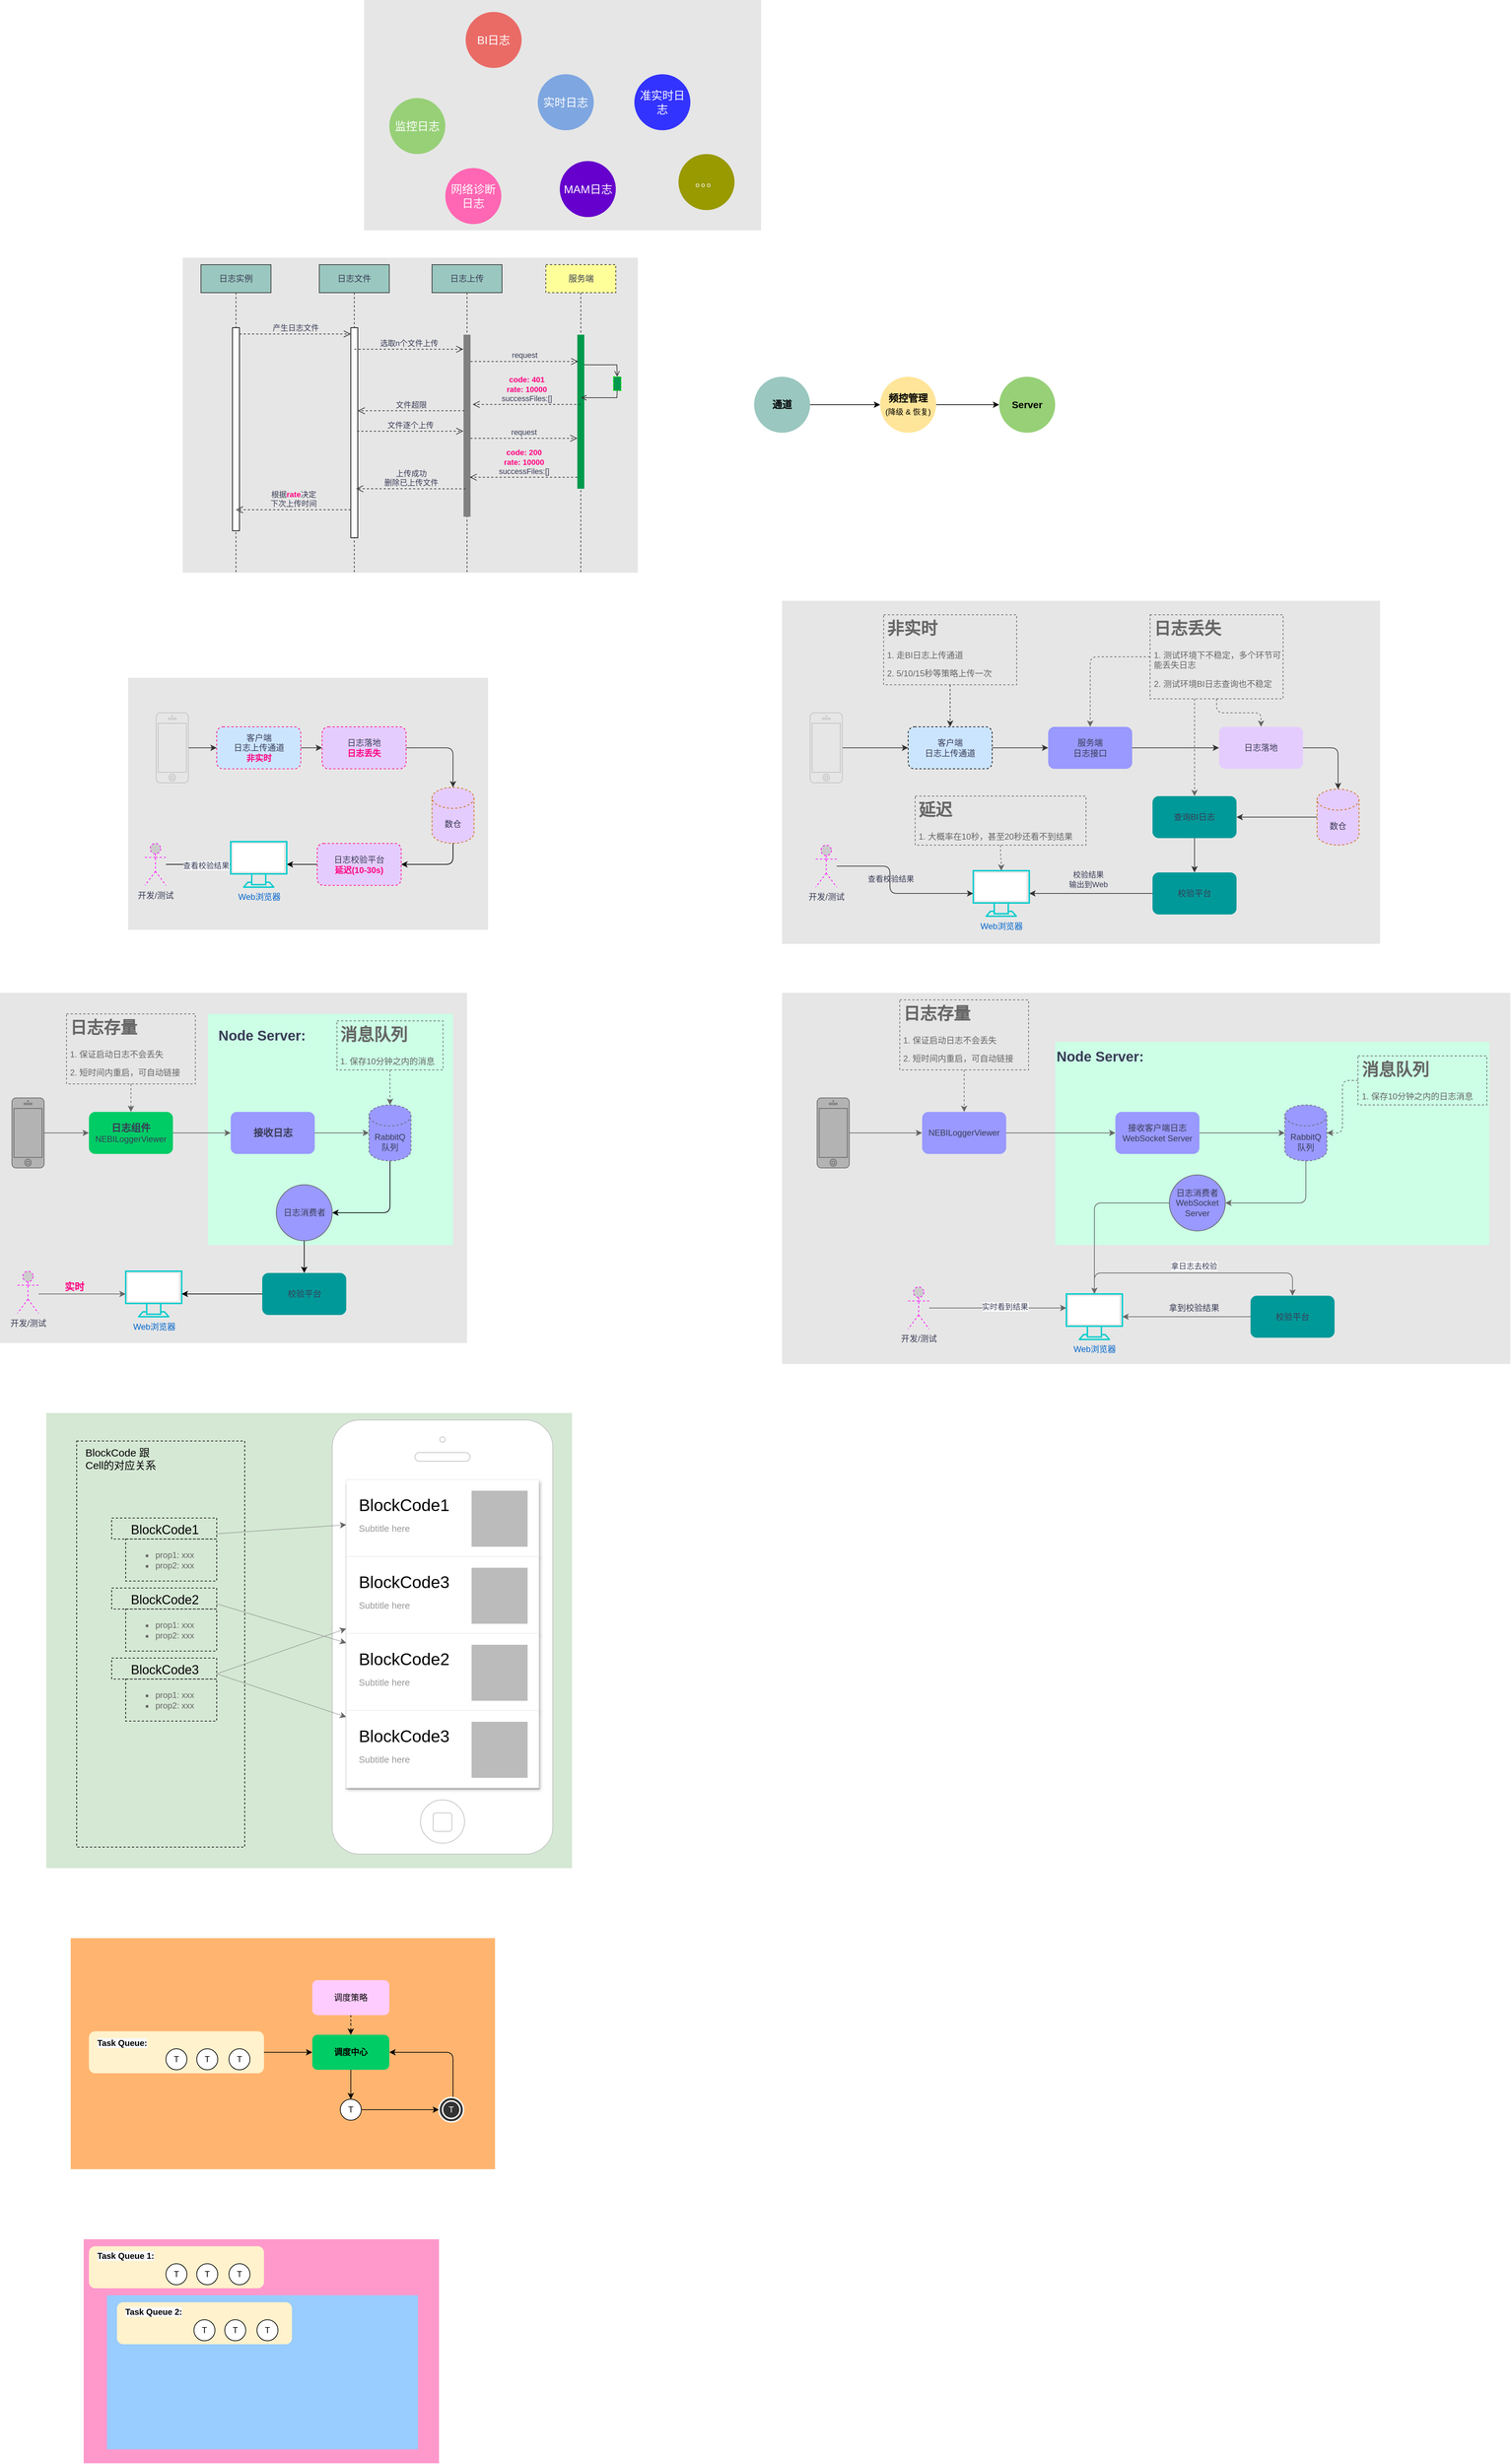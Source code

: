 <mxfile version="14.4.4" type="github">
  <diagram id="bDunZlORcU0Rh12L1ScC" name="Page-1">
    <mxGraphModel dx="1739" dy="591" grid="1" gridSize="10" guides="1" tooltips="1" connect="1" arrows="1" fold="1" page="1" pageScale="1" pageWidth="827" pageHeight="1169" background="none" math="0" shadow="0">
      <root>
        <mxCell id="0" />
        <mxCell id="1" parent="0" />
        <mxCell id="fzh2NawQrMG8i3O7ej0H-91" value="" style="rounded=0;whiteSpace=wrap;html=1;sketch=0;fontColor=#393C56;strokeColor=none;fillColor=#FFB570;" vertex="1" parent="1">
          <mxGeometry x="-396" y="2790" width="606" height="330" as="geometry" />
        </mxCell>
        <mxCell id="0Z_VYH6tYQhVHWEc7TY--156" value="" style="rounded=0;whiteSpace=wrap;html=1;sketch=0;fillColor=#d5e8d4;strokeColor=none;" parent="1" vertex="1">
          <mxGeometry x="-431" y="2040" width="751" height="650" as="geometry" />
        </mxCell>
        <mxCell id="0Z_VYH6tYQhVHWEc7TY--127" value="" style="rounded=0;whiteSpace=wrap;html=1;sketch=0;fontColor=#393C56;fillColor=#E6E6E6;strokeColor=none;" parent="1" vertex="1">
          <mxGeometry x="-497" y="1440" width="667" height="500" as="geometry" />
        </mxCell>
        <mxCell id="0Z_VYH6tYQhVHWEc7TY--120" value="" style="whiteSpace=wrap;html=1;rounded=0;labelBackgroundColor=none;sketch=0;strokeWidth=1;gradientColor=none;fontColor=#393C56;fillColor=#CCFFE6;strokeColor=none;" parent="1" vertex="1">
          <mxGeometry x="-200" y="1470" width="350" height="330" as="geometry" />
        </mxCell>
        <mxCell id="0Z_VYH6tYQhVHWEc7TY--92" value="" style="rounded=0;whiteSpace=wrap;html=1;sketch=0;fontColor=#393C56;fillColor=#E6E6E6;strokeColor=none;" parent="1" vertex="1">
          <mxGeometry x="-314" y="990" width="514" height="360" as="geometry" />
        </mxCell>
        <mxCell id="0Z_VYH6tYQhVHWEc7TY--14" value="" style="rounded=0;whiteSpace=wrap;html=1;sketch=0;fontColor=#393C56;fillColor=#E6E6E6;strokeColor=none;" parent="1" vertex="1">
          <mxGeometry x="23" y="22" width="567" height="329" as="geometry" />
        </mxCell>
        <mxCell id="0Z_VYH6tYQhVHWEc7TY--2" value="&lt;font color=&quot;#ffffff&quot;&gt;BI日志&lt;/font&gt;" style="ellipse;whiteSpace=wrap;html=1;aspect=fixed;fontSize=16;fontColor=#EA6B66;fillColor=#EA6B66;strokeColor=none;" parent="1" vertex="1">
          <mxGeometry x="168" y="39" width="80" height="80" as="geometry" />
        </mxCell>
        <mxCell id="0Z_VYH6tYQhVHWEc7TY--8" value="&lt;font color=&quot;#ffffff&quot;&gt;监控日志&lt;/font&gt;" style="ellipse;whiteSpace=wrap;html=1;aspect=fixed;fontSize=16;fontColor=#EA6B66;strokeColor=none;fillColor=#97D077;" parent="1" vertex="1">
          <mxGeometry x="59" y="162" width="80" height="80" as="geometry" />
        </mxCell>
        <mxCell id="0Z_VYH6tYQhVHWEc7TY--9" value="&lt;font color=&quot;#ffffff&quot;&gt;网络诊断日志&lt;br&gt;&lt;/font&gt;" style="ellipse;whiteSpace=wrap;html=1;aspect=fixed;fontSize=16;fontColor=#EA6B66;strokeColor=none;fillColor=#FF66B3;" parent="1" vertex="1">
          <mxGeometry x="139" y="262" width="80" height="80" as="geometry" />
        </mxCell>
        <mxCell id="0Z_VYH6tYQhVHWEc7TY--10" value="&lt;font color=&quot;#ffffff&quot;&gt;实时日志&lt;/font&gt;" style="ellipse;whiteSpace=wrap;html=1;aspect=fixed;fontSize=16;fontColor=#EA6B66;strokeColor=none;fillColor=#7EA6E0;" parent="1" vertex="1">
          <mxGeometry x="271" y="128" width="80" height="80" as="geometry" />
        </mxCell>
        <mxCell id="0Z_VYH6tYQhVHWEc7TY--11" value="&lt;font color=&quot;#ffffff&quot;&gt;MAM日志&lt;/font&gt;" style="ellipse;whiteSpace=wrap;html=1;aspect=fixed;fontSize=16;fontColor=#EA6B66;strokeColor=none;fillColor=#6600CC;" parent="1" vertex="1">
          <mxGeometry x="302.5" y="252" width="80" height="80" as="geometry" />
        </mxCell>
        <mxCell id="0Z_VYH6tYQhVHWEc7TY--12" value="&lt;font color=&quot;#ffffff&quot;&gt;。。。&lt;br&gt;&lt;/font&gt;" style="ellipse;whiteSpace=wrap;html=1;aspect=fixed;fontSize=16;fontColor=#EA6B66;strokeColor=none;fillColor=#999900;" parent="1" vertex="1">
          <mxGeometry x="472" y="242" width="80" height="80" as="geometry" />
        </mxCell>
        <mxCell id="0Z_VYH6tYQhVHWEc7TY--13" value="&lt;font color=&quot;#ffffff&quot;&gt;准实时日志&lt;/font&gt;" style="ellipse;whiteSpace=wrap;html=1;aspect=fixed;fontSize=16;fontColor=#EA6B66;strokeColor=none;fillColor=#3333FF;" parent="1" vertex="1">
          <mxGeometry x="409" y="128" width="80" height="80" as="geometry" />
        </mxCell>
        <mxCell id="0Z_VYH6tYQhVHWEc7TY--22" value="" style="rounded=0;whiteSpace=wrap;html=1;sketch=0;fontColor=#393C56;fillColor=#E6E6E6;strokeColor=none;" parent="1" vertex="1">
          <mxGeometry x="-236" y="390" width="650" height="450" as="geometry" />
        </mxCell>
        <mxCell id="0Z_VYH6tYQhVHWEc7TY--32" value="日志上传" style="shape=umlLifeline;perimeter=lifelinePerimeter;whiteSpace=wrap;html=1;container=1;collapsible=0;recursiveResize=0;outlineConnect=0;rounded=0;sketch=0;strokeColor=#333333;fillColor=#9AC7BF;fontColor=#393C56;" parent="1" vertex="1">
          <mxGeometry x="120" y="400" width="100" height="440" as="geometry" />
        </mxCell>
        <mxCell id="0Z_VYH6tYQhVHWEc7TY--33" value="" style="html=1;points=[];perimeter=orthogonalPerimeter;fillColor=#808080;strokeColor=none;" parent="0Z_VYH6tYQhVHWEc7TY--32" vertex="1">
          <mxGeometry x="45" y="100" width="10" height="260" as="geometry" />
        </mxCell>
        <mxCell id="0Z_VYH6tYQhVHWEc7TY--34" value="日志实例" style="shape=umlLifeline;perimeter=lifelinePerimeter;whiteSpace=wrap;html=1;container=1;collapsible=0;recursiveResize=0;outlineConnect=0;rounded=0;sketch=0;strokeColor=#333333;fillColor=#9AC7BF;fontColor=#393C56;" parent="1" vertex="1">
          <mxGeometry x="-210" y="400" width="100" height="440" as="geometry" />
        </mxCell>
        <mxCell id="0Z_VYH6tYQhVHWEc7TY--35" value="" style="html=1;points=[];perimeter=orthogonalPerimeter;" parent="0Z_VYH6tYQhVHWEc7TY--34" vertex="1">
          <mxGeometry x="45" y="90" width="10" height="290" as="geometry" />
        </mxCell>
        <mxCell id="0Z_VYH6tYQhVHWEc7TY--31" value="产生日志文件" style="endArrow=open;startArrow=none;endFill=0;startFill=0;endSize=8;html=1;verticalAlign=bottom;dashed=1;labelBackgroundColor=none;fillColor=#F2CC8F;fontColor=#393C56;strokeColor=#333333;" parent="1" target="0Z_VYH6tYQhVHWEc7TY--37" edge="1">
          <mxGeometry width="160" relative="1" as="geometry">
            <mxPoint x="-155" y="499" as="sourcePoint" />
            <mxPoint x="4" y="510" as="targetPoint" />
          </mxGeometry>
        </mxCell>
        <mxCell id="0Z_VYH6tYQhVHWEc7TY--36" value="日志文件" style="shape=umlLifeline;perimeter=lifelinePerimeter;whiteSpace=wrap;html=1;container=1;collapsible=0;recursiveResize=0;outlineConnect=0;rounded=0;sketch=0;strokeColor=#333333;fillColor=#9AC7BF;fontColor=#393C56;" parent="1" vertex="1">
          <mxGeometry x="-41" y="400" width="100" height="440" as="geometry" />
        </mxCell>
        <mxCell id="0Z_VYH6tYQhVHWEc7TY--37" value="" style="html=1;points=[];perimeter=orthogonalPerimeter;" parent="0Z_VYH6tYQhVHWEc7TY--36" vertex="1">
          <mxGeometry x="45" y="90" width="10" height="300" as="geometry" />
        </mxCell>
        <mxCell id="0Z_VYH6tYQhVHWEc7TY--38" value="选取n个文件上传" style="endArrow=open;startArrow=none;endFill=0;startFill=0;endSize=8;html=1;verticalAlign=bottom;dashed=1;labelBackgroundColor=none;fillColor=#F2CC8F;fontColor=#393C56;strokeColor=#333333;entryX=-0.033;entryY=0.08;entryDx=0;entryDy=0;entryPerimeter=0;" parent="1" source="0Z_VYH6tYQhVHWEc7TY--36" target="0Z_VYH6tYQhVHWEc7TY--33" edge="1">
          <mxGeometry width="160" relative="1" as="geometry">
            <mxPoint x="7.5" y="520" as="sourcePoint" />
            <mxPoint x="160" y="515" as="targetPoint" />
          </mxGeometry>
        </mxCell>
        <mxCell id="0Z_VYH6tYQhVHWEc7TY--39" value="服务端" style="shape=umlLifeline;perimeter=lifelinePerimeter;whiteSpace=wrap;html=1;container=1;collapsible=0;recursiveResize=0;outlineConnect=0;rounded=0;sketch=0;strokeColor=#333333;fontColor=#393C56;fillColor=#FFFF99;dashed=1;" parent="1" vertex="1">
          <mxGeometry x="282.5" y="400" width="100" height="440" as="geometry" />
        </mxCell>
        <mxCell id="0Z_VYH6tYQhVHWEc7TY--40" value="" style="html=1;points=[];perimeter=orthogonalPerimeter;strokeColor=none;fillColor=#00994D;" parent="0Z_VYH6tYQhVHWEc7TY--39" vertex="1">
          <mxGeometry x="45" y="100" width="10" height="220" as="geometry" />
        </mxCell>
        <mxCell id="0Z_VYH6tYQhVHWEc7TY--41" value="request" style="endArrow=open;startArrow=none;endFill=0;startFill=0;endSize=8;html=1;verticalAlign=bottom;dashed=1;labelBackgroundColor=none;fillColor=#F2CC8F;fontColor=#393C56;strokeColor=#333333;entryX=0.133;entryY=0.174;entryDx=0;entryDy=0;entryPerimeter=0;" parent="1" source="0Z_VYH6tYQhVHWEc7TY--33" target="0Z_VYH6tYQhVHWEc7TY--40" edge="1">
          <mxGeometry width="160" relative="1" as="geometry">
            <mxPoint x="180" y="530" as="sourcePoint" />
            <mxPoint x="321.67" y="530.0" as="targetPoint" />
          </mxGeometry>
        </mxCell>
        <mxCell id="0Z_VYH6tYQhVHWEc7TY--43" value="" style="html=1;rounded=0;dashed=1;sketch=0;strokeColor=#00FF00;fillColor=#00994D;fontColor=#393C56;" parent="1" vertex="1">
          <mxGeometry x="379" y="560" width="11" height="20" as="geometry" />
        </mxCell>
        <mxCell id="0Z_VYH6tYQhVHWEc7TY--44" value="" style="endArrow=open;html=1;rounded=0;align=center;verticalAlign=top;endFill=0;labelBackgroundColor=none;endSize=6;strokeColor=#333333;fillColor=#F2CC8F;fontColor=#393C56;entryX=0.5;entryY=0;entryDx=0;entryDy=0;" parent="1" source="0Z_VYH6tYQhVHWEc7TY--40" target="0Z_VYH6tYQhVHWEc7TY--43" edge="1">
          <mxGeometry relative="1" as="geometry">
            <mxPoint x="392" y="615" as="sourcePoint" />
            <mxPoint x="382" y="560" as="targetPoint" />
            <Array as="points">
              <mxPoint x="384" y="543" />
            </Array>
          </mxGeometry>
        </mxCell>
        <mxCell id="0Z_VYH6tYQhVHWEc7TY--45" value="" style="endArrow=open;html=1;rounded=0;align=center;verticalAlign=top;endFill=0;labelBackgroundColor=none;endSize=6;strokeColor=#333333;fillColor=#F2CC8F;fontColor=#393C56;exitX=0.5;exitY=1;exitDx=0;exitDy=0;" parent="1" source="0Z_VYH6tYQhVHWEc7TY--43" target="0Z_VYH6tYQhVHWEc7TY--39" edge="1">
          <mxGeometry relative="1" as="geometry">
            <mxPoint x="522" y="615" as="targetPoint" />
            <Array as="points">
              <mxPoint x="384" y="590" />
            </Array>
          </mxGeometry>
        </mxCell>
        <mxCell id="0Z_VYH6tYQhVHWEc7TY--46" value="&lt;b&gt;&lt;font color=&quot;#ff0080&quot;&gt;code: 401&lt;br&gt;rate: 10000&lt;/font&gt;&lt;/b&gt;&lt;br&gt;successFiles:[]" style="endArrow=open;startArrow=none;endFill=0;startFill=0;endSize=8;html=1;verticalAlign=bottom;dashed=1;labelBackgroundColor=none;fillColor=#F2CC8F;fontColor=#393C56;strokeColor=#333333;entryX=1.3;entryY=0.383;entryDx=0;entryDy=0;entryPerimeter=0;" parent="1" source="0Z_VYH6tYQhVHWEc7TY--39" target="0Z_VYH6tYQhVHWEc7TY--33" edge="1">
          <mxGeometry width="160" relative="1" as="geometry">
            <mxPoint x="320" y="610" as="sourcePoint" />
            <mxPoint x="174" y="608" as="targetPoint" />
          </mxGeometry>
        </mxCell>
        <mxCell id="0Z_VYH6tYQhVHWEc7TY--47" value="" style="endArrow=open;startArrow=none;endFill=0;startFill=0;endSize=8;html=1;verticalAlign=bottom;dashed=1;labelBackgroundColor=none;fillColor=#F2CC8F;fontColor=#393C56;strokeColor=#333333;exitX=0.133;exitY=0.418;exitDx=0;exitDy=0;exitPerimeter=0;" parent="1" source="0Z_VYH6tYQhVHWEc7TY--33" target="0Z_VYH6tYQhVHWEc7TY--37" edge="1">
          <mxGeometry width="160" relative="1" as="geometry">
            <mxPoint x="168.0" y="620.0" as="sourcePoint" />
            <mxPoint x="16.33" y="621.72" as="targetPoint" />
          </mxGeometry>
        </mxCell>
        <mxCell id="0Z_VYH6tYQhVHWEc7TY--54" value="文件超限" style="edgeLabel;html=1;align=center;verticalAlign=middle;resizable=0;points=[];fontColor=#393C56;labelBackgroundColor=none;" parent="0Z_VYH6tYQhVHWEc7TY--47" vertex="1" connectable="0">
          <mxGeometry x="0.116" y="-1" relative="1" as="geometry">
            <mxPoint x="8.67" y="-7.68" as="offset" />
          </mxGeometry>
        </mxCell>
        <mxCell id="0Z_VYH6tYQhVHWEc7TY--48" value="上传成功&lt;br&gt;删除已上传文件" style="endArrow=open;startArrow=none;endFill=0;startFill=0;endSize=8;html=1;verticalAlign=bottom;dashed=1;labelBackgroundColor=none;fillColor=#F2CC8F;fontColor=#393C56;strokeColor=#333333;exitX=0.133;exitY=0.418;exitDx=0;exitDy=0;exitPerimeter=0;entryX=0.6;entryY=0.494;entryDx=0;entryDy=0;entryPerimeter=0;" parent="1" edge="1">
          <mxGeometry width="160" relative="1" as="geometry">
            <mxPoint x="168.0" y="720.12" as="sourcePoint" />
            <mxPoint x="11.67" y="720" as="targetPoint" />
          </mxGeometry>
        </mxCell>
        <mxCell id="0Z_VYH6tYQhVHWEc7TY--49" value="文件逐个上传" style="endArrow=open;startArrow=none;endFill=0;startFill=0;endSize=8;html=1;verticalAlign=bottom;dashed=1;labelBackgroundColor=none;fillColor=#F2CC8F;fontColor=#393C56;strokeColor=#333333;exitX=0.9;exitY=0.493;exitDx=0;exitDy=0;exitPerimeter=0;entryX=-0.033;entryY=0.53;entryDx=0;entryDy=0;entryPerimeter=0;" parent="1" source="0Z_VYH6tYQhVHWEc7TY--37" target="0Z_VYH6tYQhVHWEc7TY--33" edge="1">
          <mxGeometry width="160" relative="1" as="geometry">
            <mxPoint x="60" y="640" as="sourcePoint" />
            <mxPoint x="130" y="640" as="targetPoint" />
          </mxGeometry>
        </mxCell>
        <mxCell id="0Z_VYH6tYQhVHWEc7TY--50" value="request" style="endArrow=open;startArrow=none;endFill=0;startFill=0;endSize=8;html=1;verticalAlign=bottom;dashed=1;labelBackgroundColor=none;fillColor=#F2CC8F;fontColor=#393C56;strokeColor=#333333;exitX=0.967;exitY=0.569;exitDx=0;exitDy=0;exitPerimeter=0;" parent="1" source="0Z_VYH6tYQhVHWEc7TY--33" target="0Z_VYH6tYQhVHWEc7TY--40" edge="1">
          <mxGeometry width="160" relative="1" as="geometry">
            <mxPoint x="240" y="650" as="sourcePoint" />
            <mxPoint x="310" y="650" as="targetPoint" />
          </mxGeometry>
        </mxCell>
        <mxCell id="0Z_VYH6tYQhVHWEc7TY--51" value="&lt;b&gt;&lt;font color=&quot;#ff0080&quot;&gt;code: 200&lt;br&gt;rate: 10000&lt;/font&gt;&lt;/b&gt;&lt;br&gt;successFiles:[]" style="endArrow=open;startArrow=none;endFill=0;startFill=0;endSize=8;html=1;verticalAlign=bottom;dashed=1;labelBackgroundColor=none;fillColor=#F2CC8F;fontColor=#393C56;strokeColor=#333333;entryX=0.883;entryY=0.783;entryDx=0;entryDy=0;entryPerimeter=0;" parent="1" source="0Z_VYH6tYQhVHWEc7TY--40" target="0Z_VYH6tYQhVHWEc7TY--33" edge="1">
          <mxGeometry width="160" relative="1" as="geometry">
            <mxPoint x="310" y="670" as="sourcePoint" />
            <mxPoint x="180" y="670.0" as="targetPoint" />
          </mxGeometry>
        </mxCell>
        <mxCell id="0Z_VYH6tYQhVHWEc7TY--55" value="根据&lt;font color=&quot;#ff0080&quot;&gt;&lt;b&gt;rate&lt;/b&gt;&lt;/font&gt;决定&lt;br&gt;下次上传时间" style="endArrow=open;startArrow=none;endFill=0;startFill=0;endSize=8;html=1;verticalAlign=bottom;dashed=1;labelBackgroundColor=none;fillColor=#F2CC8F;fontColor=#393C56;strokeColor=#333333;" parent="1" source="0Z_VYH6tYQhVHWEc7TY--37" edge="1">
          <mxGeometry width="160" relative="1" as="geometry">
            <mxPoint x="0.33" y="750.12" as="sourcePoint" />
            <mxPoint x="-160" y="750" as="targetPoint" />
          </mxGeometry>
        </mxCell>
        <mxCell id="0Z_VYH6tYQhVHWEc7TY--65" style="edgeStyle=orthogonalEdgeStyle;curved=0;rounded=1;sketch=0;orthogonalLoop=1;jettySize=auto;html=1;strokeColor=#333333;fillColor=#F2CC8F;fontColor=#393C56;" parent="1" source="0Z_VYH6tYQhVHWEc7TY--63" target="0Z_VYH6tYQhVHWEc7TY--64" edge="1">
          <mxGeometry relative="1" as="geometry" />
        </mxCell>
        <mxCell id="0Z_VYH6tYQhVHWEc7TY--63" value="" style="html=1;verticalLabelPosition=bottom;labelBackgroundColor=#ffffff;verticalAlign=top;shadow=0;dashed=0;strokeWidth=1;shape=mxgraph.ios7.misc.iphone;strokeColor=#c0c0c0;rounded=0;sketch=0;fontColor=#393C56;fillColor=#E6E6E6;" parent="1" vertex="1">
          <mxGeometry x="-274" y="1040" width="46" height="100" as="geometry" />
        </mxCell>
        <mxCell id="0Z_VYH6tYQhVHWEc7TY--71" style="edgeStyle=orthogonalEdgeStyle;curved=0;rounded=1;sketch=0;orthogonalLoop=1;jettySize=auto;html=1;strokeColor=#333333;fillColor=#F2CC8F;fontColor=#393C56;" parent="1" source="0Z_VYH6tYQhVHWEc7TY--64" target="0Z_VYH6tYQhVHWEc7TY--68" edge="1">
          <mxGeometry relative="1" as="geometry">
            <mxPoint x="66" y="1090" as="targetPoint" />
          </mxGeometry>
        </mxCell>
        <mxCell id="0Z_VYH6tYQhVHWEc7TY--64" value="客户端&lt;br&gt;日志上传通道&lt;br&gt;&lt;b&gt;&lt;font color=&quot;#ff0080&quot;&gt;非实时&lt;/font&gt;&lt;/b&gt;" style="rounded=1;whiteSpace=wrap;html=1;dashed=1;labelBackgroundColor=none;sketch=0;fontColor=#393C56;fillColor=#CCE5FF;strokeColor=#FF0080;" parent="1" vertex="1">
          <mxGeometry x="-187.5" y="1060" width="120" height="60" as="geometry" />
        </mxCell>
        <mxCell id="0Z_VYH6tYQhVHWEc7TY--73" style="edgeStyle=orthogonalEdgeStyle;curved=0;rounded=1;sketch=0;orthogonalLoop=1;jettySize=auto;html=1;strokeColor=#333333;fillColor=#F2CC8F;fontColor=#393C56;" parent="1" source="0Z_VYH6tYQhVHWEc7TY--68" target="0Z_VYH6tYQhVHWEc7TY--70" edge="1">
          <mxGeometry relative="1" as="geometry" />
        </mxCell>
        <mxCell id="0Z_VYH6tYQhVHWEc7TY--68" value="日志落地&lt;br&gt;&lt;b&gt;&lt;font color=&quot;#ff0080&quot;&gt;日志丢失&lt;/font&gt;&lt;/b&gt;" style="rounded=1;whiteSpace=wrap;html=1;dashed=1;labelBackgroundColor=none;sketch=0;fontColor=#393C56;fillColor=#E5CCFF;strokeColor=#FF0080;" parent="1" vertex="1">
          <mxGeometry x="-37" y="1060" width="120" height="60" as="geometry" />
        </mxCell>
        <mxCell id="fzh2NawQrMG8i3O7ej0H-38" style="edgeStyle=orthogonalEdgeStyle;rounded=1;orthogonalLoop=1;jettySize=auto;html=1;exitX=0;exitY=0.5;exitDx=0;exitDy=0;" edge="1" parent="1" source="fzh2NawQrMG8i3O7ej0H-42" target="0Z_VYH6tYQhVHWEc7TY--75">
          <mxGeometry relative="1" as="geometry" />
        </mxCell>
        <mxCell id="0Z_VYH6tYQhVHWEc7TY--70" value="数仓" style="shape=cylinder3;whiteSpace=wrap;html=1;boundedLbl=1;backgroundOutline=1;size=15;rounded=0;dashed=1;labelBackgroundColor=none;sketch=0;fillColor=#E5CCFF;fontColor=#393C56;strokeColor=#CC6600;" parent="1" vertex="1">
          <mxGeometry x="120" y="1146.5" width="60" height="80" as="geometry" />
        </mxCell>
        <mxCell id="fzh2NawQrMG8i3O7ej0H-36" style="edgeStyle=orthogonalEdgeStyle;rounded=0;orthogonalLoop=1;jettySize=auto;html=1;" edge="1" parent="1" source="0Z_VYH6tYQhVHWEc7TY--74" target="0Z_VYH6tYQhVHWEc7TY--75">
          <mxGeometry relative="1" as="geometry" />
        </mxCell>
        <mxCell id="fzh2NawQrMG8i3O7ej0H-37" value="&lt;span style=&quot;color: rgb(57 , 60 , 86) ; background-color: rgb(248 , 249 , 250)&quot;&gt;查看校验结果&lt;/span&gt;" style="edgeLabel;html=1;align=center;verticalAlign=middle;resizable=0;points=[];" vertex="1" connectable="0" parent="fzh2NawQrMG8i3O7ej0H-36">
          <mxGeometry x="0.216" relative="1" as="geometry">
            <mxPoint x="1" y="1" as="offset" />
          </mxGeometry>
        </mxCell>
        <mxCell id="0Z_VYH6tYQhVHWEc7TY--74" value="开发/测试" style="shape=umlActor;verticalLabelPosition=bottom;verticalAlign=top;html=1;outlineConnect=0;rounded=0;dashed=1;labelBackgroundColor=none;sketch=0;fontColor=#393C56;strokeColor=#FF00FF;fillColor=#CCCCCC;" parent="1" vertex="1">
          <mxGeometry x="-290" y="1226.5" width="30" height="60" as="geometry" />
        </mxCell>
        <mxCell id="0Z_VYH6tYQhVHWEc7TY--75" value="Web浏览器" style="fontColor=#0066CC;verticalAlign=top;verticalLabelPosition=bottom;labelPosition=center;align=center;html=1;outlineConnect=0;gradientColor=none;gradientDirection=north;strokeWidth=1;shape=mxgraph.networks.monitor;rounded=0;labelBackgroundColor=none;sketch=0;fillColor=#E6E6E6;strokeColor=#00CCCC;" parent="1" vertex="1">
          <mxGeometry x="-167.5" y="1224" width="80" height="65" as="geometry" />
        </mxCell>
        <mxCell id="0Z_VYH6tYQhVHWEc7TY--119" style="edgeStyle=orthogonalEdgeStyle;curved=0;rounded=1;sketch=0;orthogonalLoop=1;jettySize=auto;html=1;strokeColor=#666666;fillColor=#F2CC8F;fontColor=#393C56;" parent="1" source="0Z_VYH6tYQhVHWEc7TY--96" target="0Z_VYH6tYQhVHWEc7TY--129" edge="1">
          <mxGeometry relative="1" as="geometry" />
        </mxCell>
        <mxCell id="0Z_VYH6tYQhVHWEc7TY--96" value="" style="html=1;verticalLabelPosition=bottom;labelBackgroundColor=#ffffff;verticalAlign=top;shadow=0;dashed=0;strokeWidth=1;shape=mxgraph.ios7.misc.iphone;rounded=0;sketch=0;fontColor=#393C56;strokeColor=#666666;fillColor=#B3B3B3;" parent="1" vertex="1">
          <mxGeometry x="-480" y="1590" width="46" height="100" as="geometry" />
        </mxCell>
        <mxCell id="0Z_VYH6tYQhVHWEc7TY--102" style="edgeStyle=orthogonalEdgeStyle;curved=0;rounded=1;sketch=0;orthogonalLoop=1;jettySize=auto;html=1;strokeColor=#666666;fillColor=#F2CC8F;fontColor=#393C56;" parent="1" source="0Z_VYH6tYQhVHWEc7TY--99" target="0Z_VYH6tYQhVHWEc7TY--101" edge="1">
          <mxGeometry relative="1" as="geometry" />
        </mxCell>
        <mxCell id="0Z_VYH6tYQhVHWEc7TY--99" value="&lt;font style=&quot;font-size: 14px&quot;&gt;&lt;b&gt;接收日志&lt;/b&gt;&lt;/font&gt;" style="rounded=1;whiteSpace=wrap;html=1;dashed=1;labelBackgroundColor=none;sketch=0;fontColor=#393C56;strokeColor=none;fillColor=#9999FF;" parent="1" vertex="1">
          <mxGeometry x="-167.5" y="1610" width="120" height="60" as="geometry" />
        </mxCell>
        <mxCell id="fzh2NawQrMG8i3O7ej0H-72" style="edgeStyle=orthogonalEdgeStyle;rounded=1;orthogonalLoop=1;jettySize=auto;html=1;entryX=1;entryY=0.5;entryDx=0;entryDy=0;" edge="1" parent="1" source="0Z_VYH6tYQhVHWEc7TY--101" target="0Z_VYH6tYQhVHWEc7TY--105">
          <mxGeometry relative="1" as="geometry">
            <Array as="points">
              <mxPoint x="60" y="1754" />
            </Array>
          </mxGeometry>
        </mxCell>
        <mxCell id="0Z_VYH6tYQhVHWEc7TY--101" value="&lt;span&gt;RabbitQ&lt;br&gt;队列&lt;br&gt;&lt;/span&gt;" style="shape=cylinder3;whiteSpace=wrap;html=1;boundedLbl=1;backgroundOutline=1;size=15;rounded=0;dashed=1;labelBackgroundColor=none;sketch=0;strokeColor=#666666;strokeWidth=1;fontColor=#393C56;fillColor=#9999FF;" parent="1" vertex="1">
          <mxGeometry x="30" y="1600" width="60" height="80" as="geometry" />
        </mxCell>
        <mxCell id="fzh2NawQrMG8i3O7ej0H-70" style="edgeStyle=orthogonalEdgeStyle;rounded=1;orthogonalLoop=1;jettySize=auto;html=1;" edge="1" parent="1" source="0Z_VYH6tYQhVHWEc7TY--105" target="0Z_VYH6tYQhVHWEc7TY--121">
          <mxGeometry relative="1" as="geometry" />
        </mxCell>
        <mxCell id="0Z_VYH6tYQhVHWEc7TY--105" value="日志消费者" style="ellipse;whiteSpace=wrap;html=1;aspect=fixed;rounded=0;labelBackgroundColor=none;sketch=0;strokeColor=#666666;strokeWidth=1;fillColor=#9999FF;gradientColor=none;fontColor=#393C56;" parent="1" vertex="1">
          <mxGeometry x="-102.5" y="1714" width="80" height="80" as="geometry" />
        </mxCell>
        <mxCell id="0Z_VYH6tYQhVHWEc7TY--109" style="edgeStyle=orthogonalEdgeStyle;curved=0;rounded=1;sketch=0;orthogonalLoop=1;jettySize=auto;html=1;strokeColor=#666666;fillColor=#F2CC8F;fontColor=#393C56;" parent="1" source="0Z_VYH6tYQhVHWEc7TY--106" target="0Z_VYH6tYQhVHWEc7TY--107" edge="1">
          <mxGeometry relative="1" as="geometry">
            <Array as="points">
              <mxPoint x="-370" y="1870" />
              <mxPoint x="-370" y="1870" />
            </Array>
          </mxGeometry>
        </mxCell>
        <mxCell id="0Z_VYH6tYQhVHWEc7TY--111" value="&lt;b&gt;&lt;font color=&quot;#ff0080&quot; style=&quot;font-size: 14px&quot;&gt;实时&lt;/font&gt;&lt;/b&gt;" style="edgeLabel;html=1;align=center;verticalAlign=middle;resizable=0;points=[];fontColor=#393C56;labelBackgroundColor=none;" parent="0Z_VYH6tYQhVHWEc7TY--109" vertex="1" connectable="0">
          <mxGeometry x="0.101" y="2" relative="1" as="geometry">
            <mxPoint x="-17.41" y="-8.06" as="offset" />
          </mxGeometry>
        </mxCell>
        <mxCell id="0Z_VYH6tYQhVHWEc7TY--106" value="开发/测试" style="shape=umlActor;verticalLabelPosition=bottom;verticalAlign=top;html=1;outlineConnect=0;rounded=0;dashed=1;labelBackgroundColor=none;sketch=0;fontColor=#393C56;strokeColor=#FF00FF;fillColor=#CCCCCC;" parent="1" vertex="1">
          <mxGeometry x="-472" y="1837.5" width="30" height="60" as="geometry" />
        </mxCell>
        <mxCell id="0Z_VYH6tYQhVHWEc7TY--107" value="Web浏览器" style="fontColor=#0066CC;verticalAlign=top;verticalLabelPosition=bottom;labelPosition=center;align=center;html=1;outlineConnect=0;gradientColor=none;gradientDirection=north;strokeWidth=1;shape=mxgraph.networks.monitor;rounded=0;labelBackgroundColor=none;sketch=0;fillColor=#E6E6E6;strokeColor=#00CCCC;" parent="1" vertex="1">
          <mxGeometry x="-317.5" y="1837.5" width="80" height="65" as="geometry" />
        </mxCell>
        <mxCell id="0Z_VYH6tYQhVHWEc7TY--115" style="edgeStyle=orthogonalEdgeStyle;curved=0;rounded=1;sketch=0;orthogonalLoop=1;jettySize=auto;html=1;dashed=1;strokeColor=#666666;fillColor=#F2CC8F;fontColor=#393C56;" parent="1" source="0Z_VYH6tYQhVHWEc7TY--112" target="0Z_VYH6tYQhVHWEc7TY--101" edge="1">
          <mxGeometry relative="1" as="geometry" />
        </mxCell>
        <mxCell id="0Z_VYH6tYQhVHWEc7TY--112" value="&lt;h1&gt;&lt;font color=&quot;#666666&quot;&gt;消息队列&lt;/font&gt;&lt;/h1&gt;&lt;p&gt;&lt;font color=&quot;#666666&quot;&gt;1. 保存10分钟之内的消息&lt;/font&gt;&lt;/p&gt;" style="text;html=1;fillColor=none;spacing=5;spacingTop=-20;whiteSpace=wrap;overflow=hidden;rounded=0;labelBackgroundColor=none;sketch=0;fontColor=#393C56;dashed=1;strokeColor=#666666;" parent="1" vertex="1">
          <mxGeometry x="-15.75" y="1480" width="151.5" height="70" as="geometry" />
        </mxCell>
        <mxCell id="0Z_VYH6tYQhVHWEc7TY--118" style="edgeStyle=orthogonalEdgeStyle;curved=0;rounded=1;sketch=0;orthogonalLoop=1;jettySize=auto;html=1;dashed=1;strokeColor=#666666;fillColor=#F2CC8F;fontColor=#393C56;" parent="1" source="0Z_VYH6tYQhVHWEc7TY--117" target="0Z_VYH6tYQhVHWEc7TY--129" edge="1">
          <mxGeometry relative="1" as="geometry" />
        </mxCell>
        <mxCell id="0Z_VYH6tYQhVHWEc7TY--117" value="&lt;h1&gt;&lt;font color=&quot;#666666&quot;&gt;日志存量&lt;/font&gt;&lt;/h1&gt;&lt;p&gt;&lt;font color=&quot;#666666&quot;&gt;1. 保证启动日志不会丢失&lt;/font&gt;&lt;/p&gt;&lt;p&gt;&lt;font color=&quot;#666666&quot;&gt;2. 短时间内重启，可自动链接&lt;/font&gt;&lt;/p&gt;" style="text;html=1;fillColor=none;spacing=5;spacingTop=-20;whiteSpace=wrap;overflow=hidden;rounded=0;labelBackgroundColor=none;sketch=0;fontColor=#393C56;dashed=1;strokeColor=#666666;" parent="1" vertex="1">
          <mxGeometry x="-402" y="1470" width="184" height="100" as="geometry" />
        </mxCell>
        <mxCell id="fzh2NawQrMG8i3O7ej0H-74" style="edgeStyle=orthogonalEdgeStyle;rounded=1;orthogonalLoop=1;jettySize=auto;html=1;" edge="1" parent="1" source="0Z_VYH6tYQhVHWEc7TY--121" target="0Z_VYH6tYQhVHWEc7TY--107">
          <mxGeometry relative="1" as="geometry" />
        </mxCell>
        <mxCell id="0Z_VYH6tYQhVHWEc7TY--121" value="校验平台" style="rounded=1;whiteSpace=wrap;html=1;dashed=1;labelBackgroundColor=none;sketch=0;fontColor=#393C56;strokeColor=none;fillColor=#009999;" parent="1" vertex="1">
          <mxGeometry x="-122.5" y="1840" width="120" height="60" as="geometry" />
        </mxCell>
        <mxCell id="0Z_VYH6tYQhVHWEc7TY--128" value="&lt;b&gt;&lt;font style=&quot;font-size: 20px&quot;&gt;Node Server:&lt;/font&gt;&lt;/b&gt;" style="text;html=1;strokeColor=none;fillColor=none;align=left;verticalAlign=middle;whiteSpace=wrap;rounded=0;labelBackgroundColor=none;sketch=0;fontColor=#393C56;" parent="1" vertex="1">
          <mxGeometry x="-187.5" y="1480" width="160" height="40" as="geometry" />
        </mxCell>
        <mxCell id="0Z_VYH6tYQhVHWEc7TY--130" style="edgeStyle=orthogonalEdgeStyle;curved=0;rounded=1;sketch=0;orthogonalLoop=1;jettySize=auto;html=1;strokeColor=#666666;fillColor=#F2CC8F;fontColor=#393C56;" parent="1" source="0Z_VYH6tYQhVHWEc7TY--129" target="0Z_VYH6tYQhVHWEc7TY--99" edge="1">
          <mxGeometry relative="1" as="geometry" />
        </mxCell>
        <mxCell id="0Z_VYH6tYQhVHWEc7TY--129" value="&lt;b&gt;&lt;font style=&quot;font-size: 14px&quot;&gt;日志组件&lt;/font&gt;&lt;/b&gt;&lt;br&gt;NEBILoggerViewer" style="rounded=1;whiteSpace=wrap;html=1;dashed=1;labelBackgroundColor=none;sketch=0;fontColor=#393C56;strokeColor=none;fillColor=#00CC66;" parent="1" vertex="1">
          <mxGeometry x="-370" y="1610" width="120" height="60" as="geometry" />
        </mxCell>
        <mxCell id="0Z_VYH6tYQhVHWEc7TY--131" value="&lt;ul&gt;&lt;li&gt;prop1: xxx&lt;/li&gt;&lt;li&gt;prop2: xxx&lt;/li&gt;&lt;/ul&gt;" style="text;fillColor=none;html=1;whiteSpace=wrap;verticalAlign=middle;overflow=hidden;fontColor=#666666;rounded=0;dashed=1;strokeColor=#000000;" parent="1" vertex="1">
          <mxGeometry x="-317.5" y="2220" width="130" height="60" as="geometry" />
        </mxCell>
        <mxCell id="0Z_VYH6tYQhVHWEc7TY--132" value="&lt;span style=&quot;font-size: 18px ; font-weight: 400&quot;&gt;BlockCode1&lt;/span&gt;" style="text;fillColor=none;html=1;fontSize=24;fontStyle=1;verticalAlign=middle;align=center;rounded=0;dashed=1;strokeColor=#000000;" parent="1" vertex="1">
          <mxGeometry x="-337.5" y="2190" width="150" height="30" as="geometry" />
        </mxCell>
        <mxCell id="0Z_VYH6tYQhVHWEc7TY--133" value="&lt;ul&gt;&lt;li&gt;prop1: xxx&lt;/li&gt;&lt;li&gt;prop2: xxx&lt;/li&gt;&lt;/ul&gt;" style="text;fillColor=none;html=1;whiteSpace=wrap;verticalAlign=middle;overflow=hidden;fontColor=#666666;rounded=0;dashed=1;strokeColor=#000000;" parent="1" vertex="1">
          <mxGeometry x="-317.5" y="2320" width="130" height="60" as="geometry" />
        </mxCell>
        <mxCell id="0Z_VYH6tYQhVHWEc7TY--134" value="&lt;span style=&quot;font-size: 18px ; font-weight: 400&quot;&gt;BlockCode2&lt;/span&gt;" style="text;fillColor=none;html=1;fontSize=24;fontStyle=1;verticalAlign=middle;align=center;rounded=0;dashed=1;strokeColor=#000000;" parent="1" vertex="1">
          <mxGeometry x="-337.5" y="2290" width="150" height="30" as="geometry" />
        </mxCell>
        <mxCell id="0Z_VYH6tYQhVHWEc7TY--135" value="&lt;ul&gt;&lt;li&gt;prop1: xxx&lt;/li&gt;&lt;li&gt;prop2: xxx&lt;/li&gt;&lt;/ul&gt;" style="text;fillColor=none;html=1;whiteSpace=wrap;verticalAlign=middle;overflow=hidden;fontColor=#666666;rounded=0;dashed=1;strokeColor=#000000;" parent="1" vertex="1">
          <mxGeometry x="-317.5" y="2420" width="130" height="60" as="geometry" />
        </mxCell>
        <mxCell id="0Z_VYH6tYQhVHWEc7TY--136" value="&lt;span style=&quot;font-size: 18px ; font-weight: 400&quot;&gt;BlockCode3&lt;/span&gt;" style="text;fillColor=none;html=1;fontSize=24;fontStyle=1;verticalAlign=middle;align=center;rounded=0;dashed=1;strokeColor=#000000;" parent="1" vertex="1">
          <mxGeometry x="-337.5" y="2390" width="150" height="30" as="geometry" />
        </mxCell>
        <mxCell id="0Z_VYH6tYQhVHWEc7TY--137" value="" style="html=1;verticalLabelPosition=bottom;labelBackgroundColor=#ffffff;verticalAlign=top;shadow=0;dashed=0;strokeWidth=1;shape=mxgraph.ios7.misc.iphone;strokeColor=#c0c0c0;" parent="1" vertex="1">
          <mxGeometry x="-22.5" y="2050" width="315" height="620" as="geometry" />
        </mxCell>
        <mxCell id="0Z_VYH6tYQhVHWEc7TY--138" value="BlockCode1" style="dashed=0;shape=rect;fillColor=#ffffff;strokeColor=#eeeeee;shadow=1;fontColor=#000000;fontSize=24;fontStyle=0;verticalAlign=top;spacingBottom=0;spacingLeft=16;spacingTop=15;align=left;" parent="1" vertex="1">
          <mxGeometry x="-2.5" y="2135" width="275" height="110" as="geometry" />
        </mxCell>
        <mxCell id="0Z_VYH6tYQhVHWEc7TY--139" value="Subtitle here" style="text;fontColor=#999999;fontSize=13;fontStyle=0;verticalAlign=middle;spacingBottom=0;spacingLeft=16;" parent="0Z_VYH6tYQhVHWEc7TY--138" vertex="1">
          <mxGeometry width="246" height="20" relative="1" as="geometry">
            <mxPoint y="59" as="offset" />
          </mxGeometry>
        </mxCell>
        <mxCell id="0Z_VYH6tYQhVHWEc7TY--140" value="" style="shape=rect;fillColor=#bbbbbb;strokeColor=none;" parent="0Z_VYH6tYQhVHWEc7TY--138" vertex="1">
          <mxGeometry x="1" width="80" height="80" relative="1" as="geometry">
            <mxPoint x="-96" y="16" as="offset" />
          </mxGeometry>
        </mxCell>
        <mxCell id="0Z_VYH6tYQhVHWEc7TY--141" value="BlockCode3" style="dashed=0;shape=rect;fillColor=#ffffff;strokeColor=#eeeeee;shadow=1;fontColor=#000000;fontSize=24;fontStyle=0;verticalAlign=top;spacingBottom=0;spacingLeft=16;spacingTop=15;align=left;" parent="1" vertex="1">
          <mxGeometry x="-2.5" y="2245" width="275" height="110" as="geometry" />
        </mxCell>
        <mxCell id="0Z_VYH6tYQhVHWEc7TY--142" value="Subtitle here" style="text;fontColor=#999999;fontSize=13;fontStyle=0;verticalAlign=middle;spacingBottom=0;spacingLeft=16;" parent="0Z_VYH6tYQhVHWEc7TY--141" vertex="1">
          <mxGeometry width="246" height="20" relative="1" as="geometry">
            <mxPoint y="59" as="offset" />
          </mxGeometry>
        </mxCell>
        <mxCell id="0Z_VYH6tYQhVHWEc7TY--143" value="" style="shape=rect;fillColor=#bbbbbb;strokeColor=none;" parent="0Z_VYH6tYQhVHWEc7TY--141" vertex="1">
          <mxGeometry x="1" width="80" height="80" relative="1" as="geometry">
            <mxPoint x="-96" y="16" as="offset" />
          </mxGeometry>
        </mxCell>
        <mxCell id="0Z_VYH6tYQhVHWEc7TY--144" value="BlockCode2" style="dashed=0;shape=rect;fillColor=#ffffff;strokeColor=#eeeeee;shadow=1;fontColor=#000000;fontSize=24;fontStyle=0;verticalAlign=top;spacingBottom=0;spacingLeft=16;spacingTop=15;align=left;" parent="1" vertex="1">
          <mxGeometry x="-2.5" y="2355" width="275" height="110" as="geometry" />
        </mxCell>
        <mxCell id="0Z_VYH6tYQhVHWEc7TY--145" value="Subtitle here" style="text;fontColor=#999999;fontSize=13;fontStyle=0;verticalAlign=middle;spacingBottom=0;spacingLeft=16;" parent="0Z_VYH6tYQhVHWEc7TY--144" vertex="1">
          <mxGeometry width="246" height="20" relative="1" as="geometry">
            <mxPoint y="59" as="offset" />
          </mxGeometry>
        </mxCell>
        <mxCell id="0Z_VYH6tYQhVHWEc7TY--146" value="" style="shape=rect;fillColor=#bbbbbb;strokeColor=none;" parent="0Z_VYH6tYQhVHWEc7TY--144" vertex="1">
          <mxGeometry x="1" width="80" height="80" relative="1" as="geometry">
            <mxPoint x="-96" y="16" as="offset" />
          </mxGeometry>
        </mxCell>
        <mxCell id="0Z_VYH6tYQhVHWEc7TY--147" value="BlockCode3" style="dashed=0;shape=rect;fillColor=#ffffff;strokeColor=#eeeeee;shadow=1;fontColor=#000000;fontSize=24;fontStyle=0;verticalAlign=top;spacingBottom=0;spacingLeft=16;spacingTop=15;align=left;" parent="1" vertex="1">
          <mxGeometry x="-2.5" y="2465" width="275" height="110" as="geometry" />
        </mxCell>
        <mxCell id="0Z_VYH6tYQhVHWEc7TY--148" value="Subtitle here" style="text;fontColor=#999999;fontSize=13;fontStyle=0;verticalAlign=middle;spacingBottom=0;spacingLeft=16;" parent="0Z_VYH6tYQhVHWEc7TY--147" vertex="1">
          <mxGeometry width="246" height="20" relative="1" as="geometry">
            <mxPoint y="59" as="offset" />
          </mxGeometry>
        </mxCell>
        <mxCell id="0Z_VYH6tYQhVHWEc7TY--149" value="" style="shape=rect;fillColor=#bbbbbb;strokeColor=none;" parent="0Z_VYH6tYQhVHWEc7TY--147" vertex="1">
          <mxGeometry x="1" width="80" height="80" relative="1" as="geometry">
            <mxPoint x="-96" y="16" as="offset" />
          </mxGeometry>
        </mxCell>
        <mxCell id="0Z_VYH6tYQhVHWEc7TY--150" value="" style="endArrow=classic;html=1;dashed=1;dashPattern=1 1;strokeColor=#666666;exitX=1;exitY=0.75;exitDx=0;exitDy=0;" parent="1" source="0Z_VYH6tYQhVHWEc7TY--132" target="0Z_VYH6tYQhVHWEc7TY--138" edge="1">
          <mxGeometry width="50" height="50" relative="1" as="geometry">
            <mxPoint x="-167.5" y="2140" as="sourcePoint" />
            <mxPoint x="-117.5" y="2090" as="targetPoint" />
          </mxGeometry>
        </mxCell>
        <mxCell id="0Z_VYH6tYQhVHWEc7TY--151" value="" style="endArrow=classic;html=1;dashed=1;dashPattern=1 1;strokeColor=#666666;exitX=1;exitY=0.75;exitDx=0;exitDy=0;" parent="1" source="0Z_VYH6tYQhVHWEc7TY--136" target="0Z_VYH6tYQhVHWEc7TY--141" edge="1">
          <mxGeometry width="50" height="50" relative="1" as="geometry">
            <mxPoint x="-137.5" y="2192.098" as="sourcePoint" />
            <mxPoint x="7.5" y="2196.154" as="targetPoint" />
          </mxGeometry>
        </mxCell>
        <mxCell id="0Z_VYH6tYQhVHWEc7TY--152" value="" style="endArrow=classic;html=1;dashed=1;dashPattern=1 1;strokeColor=#666666;exitX=1;exitY=0.75;exitDx=0;exitDy=0;" parent="1" source="0Z_VYH6tYQhVHWEc7TY--134" target="0Z_VYH6tYQhVHWEc7TY--144" edge="1">
          <mxGeometry width="50" height="50" relative="1" as="geometry">
            <mxPoint x="-195.714" y="2400" as="sourcePoint" />
            <mxPoint x="7.5" y="2346.321" as="targetPoint" />
          </mxGeometry>
        </mxCell>
        <mxCell id="0Z_VYH6tYQhVHWEc7TY--153" value="" style="endArrow=classic;html=1;dashed=1;dashPattern=1 1;strokeColor=#666666;exitX=1;exitY=0.75;exitDx=0;exitDy=0;" parent="1" source="0Z_VYH6tYQhVHWEc7TY--136" target="0Z_VYH6tYQhVHWEc7TY--147" edge="1">
          <mxGeometry width="50" height="50" relative="1" as="geometry">
            <mxPoint x="-185.714" y="2410" as="sourcePoint" />
            <mxPoint x="17.5" y="2356.321" as="targetPoint" />
          </mxGeometry>
        </mxCell>
        <mxCell id="0Z_VYH6tYQhVHWEc7TY--154" value="" style="whiteSpace=wrap;html=1;rounded=0;dashed=1;strokeColor=#000000;fontColor=#666666;fillColor=none;" parent="1" vertex="1">
          <mxGeometry x="-387.5" y="2080" width="240" height="580" as="geometry" />
        </mxCell>
        <mxCell id="0Z_VYH6tYQhVHWEc7TY--155" value="&lt;font style=&quot;font-size: 15px&quot;&gt;BlockCode 跟Cell的对应关系&lt;/font&gt;" style="text;html=1;strokeColor=none;fillColor=none;align=left;verticalAlign=middle;whiteSpace=wrap;rounded=0;" parent="1" vertex="1">
          <mxGeometry x="-377.5" y="2090" width="110" height="30" as="geometry" />
        </mxCell>
        <mxCell id="fzh2NawQrMG8i3O7ej0H-6" style="edgeStyle=orthogonalEdgeStyle;rounded=0;orthogonalLoop=1;jettySize=auto;html=1;" edge="1" parent="1" source="fzh2NawQrMG8i3O7ej0H-1" target="fzh2NawQrMG8i3O7ej0H-2">
          <mxGeometry relative="1" as="geometry" />
        </mxCell>
        <mxCell id="fzh2NawQrMG8i3O7ej0H-1" value="&lt;font style=&quot;font-size: 14px&quot;&gt;&lt;b&gt;通道&lt;/b&gt;&lt;/font&gt;" style="ellipse;whiteSpace=wrap;html=1;aspect=fixed;fillColor=#9AC7BF;strokeColor=none;" vertex="1" parent="1">
          <mxGeometry x="580" y="560" width="80" height="80" as="geometry" />
        </mxCell>
        <mxCell id="fzh2NawQrMG8i3O7ej0H-7" style="edgeStyle=orthogonalEdgeStyle;rounded=0;orthogonalLoop=1;jettySize=auto;html=1;" edge="1" parent="1" source="fzh2NawQrMG8i3O7ej0H-2" target="fzh2NawQrMG8i3O7ej0H-3">
          <mxGeometry relative="1" as="geometry" />
        </mxCell>
        <mxCell id="fzh2NawQrMG8i3O7ej0H-2" value="&lt;p style=&quot;line-height: 150%&quot;&gt;&lt;font style=&quot;font-size: 14px&quot;&gt;&lt;b&gt;频控管理&lt;/b&gt;&lt;/font&gt;&lt;br&gt;&lt;font style=&quot;font-size: 11px&quot;&gt;(降级 &amp;amp; 恢复)&lt;/font&gt;&lt;/p&gt;" style="ellipse;whiteSpace=wrap;html=1;aspect=fixed;fillColor=#FFE599;strokeColor=none;" vertex="1" parent="1">
          <mxGeometry x="760" y="560" width="80" height="80" as="geometry" />
        </mxCell>
        <mxCell id="fzh2NawQrMG8i3O7ej0H-3" value="&lt;font style=&quot;font-size: 14px&quot;&gt;&lt;b&gt;Server&lt;/b&gt;&lt;/font&gt;" style="ellipse;whiteSpace=wrap;html=1;aspect=fixed;fillColor=#97D077;strokeColor=none;" vertex="1" parent="1">
          <mxGeometry x="930" y="560" width="80" height="80" as="geometry" />
        </mxCell>
        <mxCell id="fzh2NawQrMG8i3O7ej0H-8" value="" style="rounded=0;whiteSpace=wrap;html=1;sketch=0;fontColor=#393C56;fillColor=#E6E6E6;strokeColor=none;" vertex="1" parent="1">
          <mxGeometry x="620" y="880" width="854" height="490" as="geometry" />
        </mxCell>
        <mxCell id="fzh2NawQrMG8i3O7ej0H-9" style="edgeStyle=orthogonalEdgeStyle;curved=0;rounded=1;sketch=0;orthogonalLoop=1;jettySize=auto;html=1;strokeColor=#333333;fillColor=#F2CC8F;fontColor=#393C56;" edge="1" parent="1" source="fzh2NawQrMG8i3O7ej0H-10" target="fzh2NawQrMG8i3O7ej0H-12">
          <mxGeometry relative="1" as="geometry" />
        </mxCell>
        <mxCell id="fzh2NawQrMG8i3O7ej0H-10" value="" style="html=1;verticalLabelPosition=bottom;labelBackgroundColor=#ffffff;verticalAlign=top;shadow=0;dashed=0;strokeWidth=1;shape=mxgraph.ios7.misc.iphone;strokeColor=#c0c0c0;rounded=0;sketch=0;fontColor=#393C56;fillColor=#E6E6E6;" vertex="1" parent="1">
          <mxGeometry x="660" y="1040" width="46" height="100" as="geometry" />
        </mxCell>
        <mxCell id="fzh2NawQrMG8i3O7ej0H-11" style="edgeStyle=orthogonalEdgeStyle;curved=0;rounded=1;sketch=0;orthogonalLoop=1;jettySize=auto;html=1;strokeColor=#333333;fillColor=#F2CC8F;fontColor=#393C56;" edge="1" parent="1" source="fzh2NawQrMG8i3O7ej0H-12" target="fzh2NawQrMG8i3O7ej0H-14">
          <mxGeometry relative="1" as="geometry" />
        </mxCell>
        <mxCell id="fzh2NawQrMG8i3O7ej0H-12" value="客户端&lt;br&gt;日志上传通道" style="rounded=1;whiteSpace=wrap;html=1;dashed=1;labelBackgroundColor=none;sketch=0;fontColor=#393C56;fillColor=#CCE5FF;" vertex="1" parent="1">
          <mxGeometry x="800" y="1060" width="120" height="60" as="geometry" />
        </mxCell>
        <mxCell id="fzh2NawQrMG8i3O7ej0H-13" style="edgeStyle=orthogonalEdgeStyle;curved=0;rounded=1;sketch=0;orthogonalLoop=1;jettySize=auto;html=1;strokeColor=#333333;fillColor=#F2CC8F;fontColor=#393C56;" edge="1" parent="1" source="fzh2NawQrMG8i3O7ej0H-14" target="fzh2NawQrMG8i3O7ej0H-16">
          <mxGeometry relative="1" as="geometry" />
        </mxCell>
        <mxCell id="fzh2NawQrMG8i3O7ej0H-14" value="服务端&lt;br&gt;日志接口" style="rounded=1;whiteSpace=wrap;html=1;dashed=1;labelBackgroundColor=none;sketch=0;fontColor=#393C56;strokeColor=none;fillColor=#9999FF;" vertex="1" parent="1">
          <mxGeometry x="1000" y="1060" width="120" height="60" as="geometry" />
        </mxCell>
        <mxCell id="fzh2NawQrMG8i3O7ej0H-15" style="edgeStyle=orthogonalEdgeStyle;curved=0;rounded=1;sketch=0;orthogonalLoop=1;jettySize=auto;html=1;strokeColor=#333333;fillColor=#F2CC8F;fontColor=#393C56;" edge="1" parent="1" source="fzh2NawQrMG8i3O7ej0H-16" target="fzh2NawQrMG8i3O7ej0H-18">
          <mxGeometry relative="1" as="geometry" />
        </mxCell>
        <mxCell id="fzh2NawQrMG8i3O7ej0H-16" value="日志落地" style="rounded=1;whiteSpace=wrap;html=1;dashed=1;labelBackgroundColor=none;sketch=0;fontColor=#393C56;strokeColor=none;fillColor=#E5CCFF;" vertex="1" parent="1">
          <mxGeometry x="1244" y="1060" width="120" height="60" as="geometry" />
        </mxCell>
        <mxCell id="fzh2NawQrMG8i3O7ej0H-17" style="edgeStyle=orthogonalEdgeStyle;curved=0;rounded=1;sketch=0;orthogonalLoop=1;jettySize=auto;html=1;strokeColor=#333333;fillColor=#F2CC8F;fontColor=#393C56;" edge="1" parent="1" source="fzh2NawQrMG8i3O7ej0H-18" target="fzh2NawQrMG8i3O7ej0H-33">
          <mxGeometry relative="1" as="geometry" />
        </mxCell>
        <mxCell id="fzh2NawQrMG8i3O7ej0H-18" value="数仓" style="shape=cylinder3;whiteSpace=wrap;html=1;boundedLbl=1;backgroundOutline=1;size=15;rounded=0;dashed=1;labelBackgroundColor=none;sketch=0;fillColor=#E5CCFF;fontColor=#393C56;strokeColor=#CC6600;" vertex="1" parent="1">
          <mxGeometry x="1384" y="1149" width="60" height="80" as="geometry" />
        </mxCell>
        <mxCell id="fzh2NawQrMG8i3O7ej0H-19" style="edgeStyle=orthogonalEdgeStyle;curved=0;rounded=1;sketch=0;orthogonalLoop=1;jettySize=auto;html=1;strokeColor=#333333;fillColor=#F2CC8F;fontColor=#393C56;" edge="1" parent="1" source="fzh2NawQrMG8i3O7ej0H-21" target="fzh2NawQrMG8i3O7ej0H-22">
          <mxGeometry relative="1" as="geometry">
            <Array as="points">
              <mxPoint x="774" y="1259" />
              <mxPoint x="774" y="1298" />
            </Array>
          </mxGeometry>
        </mxCell>
        <mxCell id="fzh2NawQrMG8i3O7ej0H-20" value="查看校验结果" style="edgeLabel;html=1;align=center;verticalAlign=middle;resizable=0;points=[];fontColor=#393C56;labelBackgroundColor=none;" vertex="1" connectable="0" parent="fzh2NawQrMG8i3O7ej0H-19">
          <mxGeometry x="-0.12" y="1" relative="1" as="geometry">
            <mxPoint y="-9.5" as="offset" />
          </mxGeometry>
        </mxCell>
        <mxCell id="fzh2NawQrMG8i3O7ej0H-21" value="开发/测试" style="shape=umlActor;verticalLabelPosition=bottom;verticalAlign=top;html=1;outlineConnect=0;rounded=0;dashed=1;labelBackgroundColor=none;sketch=0;fontColor=#393C56;strokeColor=#FF00FF;fillColor=#CCCCCC;" vertex="1" parent="1">
          <mxGeometry x="668" y="1229" width="30" height="60" as="geometry" />
        </mxCell>
        <mxCell id="fzh2NawQrMG8i3O7ej0H-22" value="Web浏览器" style="fontColor=#0066CC;verticalAlign=top;verticalLabelPosition=bottom;labelPosition=center;align=center;html=1;outlineConnect=0;gradientColor=none;gradientDirection=north;strokeWidth=1;shape=mxgraph.networks.monitor;rounded=0;labelBackgroundColor=none;sketch=0;fillColor=#E6E6E6;strokeColor=#00CCCC;" vertex="1" parent="1">
          <mxGeometry x="893" y="1265.5" width="80" height="65" as="geometry" />
        </mxCell>
        <mxCell id="fzh2NawQrMG8i3O7ej0H-23" style="edgeStyle=orthogonalEdgeStyle;curved=0;rounded=1;sketch=0;orthogonalLoop=1;jettySize=auto;html=1;strokeColor=#333333;fillColor=#F2CC8F;fontColor=#393C56;" edge="1" parent="1" source="fzh2NawQrMG8i3O7ej0H-25" target="fzh2NawQrMG8i3O7ej0H-22">
          <mxGeometry relative="1" as="geometry" />
        </mxCell>
        <mxCell id="fzh2NawQrMG8i3O7ej0H-24" value="校验结果&lt;br&gt;输出到Web" style="edgeLabel;html=1;align=center;verticalAlign=middle;resizable=0;points=[];fontColor=#393C56;labelBackgroundColor=none;" vertex="1" connectable="0" parent="fzh2NawQrMG8i3O7ej0H-23">
          <mxGeometry x="0.06" relative="1" as="geometry">
            <mxPoint x="1.33" y="-20.5" as="offset" />
          </mxGeometry>
        </mxCell>
        <mxCell id="fzh2NawQrMG8i3O7ej0H-25" value="校验平台" style="rounded=1;whiteSpace=wrap;html=1;dashed=1;labelBackgroundColor=none;sketch=0;fontColor=#393C56;strokeColor=none;fillColor=#009999;" vertex="1" parent="1">
          <mxGeometry x="1149" y="1268" width="120" height="60" as="geometry" />
        </mxCell>
        <mxCell id="fzh2NawQrMG8i3O7ej0H-26" style="edgeStyle=orthogonalEdgeStyle;curved=0;rounded=1;sketch=0;orthogonalLoop=1;jettySize=auto;html=1;strokeColor=#333333;fillColor=#F2CC8F;fontColor=#393C56;dashed=1;" edge="1" parent="1" source="fzh2NawQrMG8i3O7ej0H-27" target="fzh2NawQrMG8i3O7ej0H-12">
          <mxGeometry relative="1" as="geometry" />
        </mxCell>
        <mxCell id="fzh2NawQrMG8i3O7ej0H-27" value="&lt;h1&gt;&lt;font color=&quot;#666666&quot;&gt;非实时&lt;/font&gt;&lt;/h1&gt;&lt;p&gt;&lt;font color=&quot;#666666&quot;&gt;1. 走BI日志上传通道&lt;/font&gt;&lt;/p&gt;&lt;p&gt;&lt;font color=&quot;#666666&quot;&gt;2. 5/10/15秒等策略上传一次&lt;/font&gt;&lt;/p&gt;" style="text;html=1;fillColor=none;spacing=5;spacingTop=-20;whiteSpace=wrap;overflow=hidden;rounded=0;labelBackgroundColor=none;sketch=0;fontColor=#393C56;dashed=1;strokeColor=#666666;" vertex="1" parent="1">
          <mxGeometry x="765" y="900" width="190" height="100" as="geometry" />
        </mxCell>
        <mxCell id="fzh2NawQrMG8i3O7ej0H-28" style="edgeStyle=orthogonalEdgeStyle;curved=0;rounded=1;sketch=0;orthogonalLoop=1;jettySize=auto;html=1;fillColor=#F2CC8F;fontColor=#393C56;dashed=1;strokeColor=#666666;" edge="1" parent="1" source="fzh2NawQrMG8i3O7ej0H-31" target="fzh2NawQrMG8i3O7ej0H-14">
          <mxGeometry relative="1" as="geometry" />
        </mxCell>
        <mxCell id="fzh2NawQrMG8i3O7ej0H-29" style="edgeStyle=orthogonalEdgeStyle;curved=0;rounded=1;sketch=0;orthogonalLoop=1;jettySize=auto;html=1;dashed=1;strokeColor=#666666;fillColor=#F2CC8F;fontColor=#393C56;" edge="1" parent="1" source="fzh2NawQrMG8i3O7ej0H-31" target="fzh2NawQrMG8i3O7ej0H-16">
          <mxGeometry relative="1" as="geometry" />
        </mxCell>
        <mxCell id="fzh2NawQrMG8i3O7ej0H-30" style="edgeStyle=orthogonalEdgeStyle;curved=0;rounded=1;sketch=0;orthogonalLoop=1;jettySize=auto;html=1;dashed=1;strokeColor=#666666;fillColor=#F2CC8F;fontColor=#393C56;" edge="1" parent="1" source="fzh2NawQrMG8i3O7ej0H-31" target="fzh2NawQrMG8i3O7ej0H-33">
          <mxGeometry relative="1" as="geometry">
            <Array as="points">
              <mxPoint x="1209" y="1070" />
              <mxPoint x="1209" y="1070" />
            </Array>
          </mxGeometry>
        </mxCell>
        <mxCell id="fzh2NawQrMG8i3O7ej0H-31" value="&lt;h1&gt;&lt;font color=&quot;#666666&quot;&gt;日志丢失&lt;/font&gt;&lt;/h1&gt;&lt;p&gt;&lt;font color=&quot;#666666&quot;&gt;1. 测试环境下不稳定，多个环节可能丢失日志&lt;/font&gt;&lt;/p&gt;&lt;p&gt;&lt;font color=&quot;#666666&quot;&gt;2. 测试环境BI日志查询也不稳定&lt;/font&gt;&lt;/p&gt;" style="text;html=1;fillColor=none;spacing=5;spacingTop=-20;whiteSpace=wrap;overflow=hidden;rounded=0;labelBackgroundColor=none;sketch=0;fontColor=#393C56;dashed=1;strokeColor=#666666;" vertex="1" parent="1">
          <mxGeometry x="1145.5" y="900" width="190" height="120" as="geometry" />
        </mxCell>
        <mxCell id="fzh2NawQrMG8i3O7ej0H-32" style="edgeStyle=orthogonalEdgeStyle;curved=0;rounded=1;sketch=0;orthogonalLoop=1;jettySize=auto;html=1;strokeColor=#333333;fillColor=#F2CC8F;fontColor=#393C56;exitX=0.5;exitY=1;exitDx=0;exitDy=0;" edge="1" parent="1" source="fzh2NawQrMG8i3O7ej0H-33" target="fzh2NawQrMG8i3O7ej0H-25">
          <mxGeometry relative="1" as="geometry" />
        </mxCell>
        <mxCell id="fzh2NawQrMG8i3O7ej0H-33" value="查询BI日志" style="rounded=1;whiteSpace=wrap;html=1;dashed=1;labelBackgroundColor=none;sketch=0;fontColor=#393C56;strokeColor=none;fillColor=#009999;" vertex="1" parent="1">
          <mxGeometry x="1149" y="1159" width="120" height="60" as="geometry" />
        </mxCell>
        <mxCell id="fzh2NawQrMG8i3O7ej0H-34" style="edgeStyle=orthogonalEdgeStyle;curved=0;rounded=1;sketch=0;orthogonalLoop=1;jettySize=auto;html=1;entryX=0.5;entryY=0;entryDx=0;entryDy=0;entryPerimeter=0;dashed=1;strokeColor=#666666;fillColor=#F2CC8F;fontColor=#393C56;" edge="1" parent="1" source="fzh2NawQrMG8i3O7ej0H-35" target="fzh2NawQrMG8i3O7ej0H-22">
          <mxGeometry relative="1" as="geometry" />
        </mxCell>
        <mxCell id="fzh2NawQrMG8i3O7ej0H-35" value="&lt;h1&gt;&lt;font color=&quot;#666666&quot;&gt;延迟&lt;/font&gt;&lt;/h1&gt;&lt;p&gt;&lt;font color=&quot;#666666&quot;&gt;1. 大概率在10秒，甚至20秒还看不到结果&lt;/font&gt;&lt;/p&gt;" style="text;html=1;fillColor=none;spacing=5;spacingTop=-20;whiteSpace=wrap;overflow=hidden;rounded=0;labelBackgroundColor=none;sketch=0;fontColor=#393C56;dashed=1;strokeColor=#666666;" vertex="1" parent="1">
          <mxGeometry x="810" y="1159" width="244" height="70" as="geometry" />
        </mxCell>
        <mxCell id="fzh2NawQrMG8i3O7ej0H-42" value="日志校验平台&lt;br&gt;&lt;font color=&quot;#ff0080&quot;&gt;&lt;b&gt;延迟(10-30s)&lt;/b&gt;&lt;/font&gt;" style="rounded=1;whiteSpace=wrap;html=1;dashed=1;labelBackgroundColor=none;sketch=0;fontColor=#393C56;fillColor=#E5CCFF;strokeColor=#FF0080;" vertex="1" parent="1">
          <mxGeometry x="-44" y="1226.5" width="120" height="60" as="geometry" />
        </mxCell>
        <mxCell id="fzh2NawQrMG8i3O7ej0H-43" style="edgeStyle=orthogonalEdgeStyle;rounded=1;orthogonalLoop=1;jettySize=auto;html=1;exitX=0.5;exitY=1;exitDx=0;exitDy=0;exitPerimeter=0;" edge="1" parent="1" source="0Z_VYH6tYQhVHWEc7TY--70" target="fzh2NawQrMG8i3O7ej0H-42">
          <mxGeometry relative="1" as="geometry">
            <mxPoint x="290" y="1234" as="sourcePoint" />
            <mxPoint x="-15.5" y="1261.5" as="targetPoint" />
          </mxGeometry>
        </mxCell>
        <mxCell id="fzh2NawQrMG8i3O7ej0H-44" value="" style="rounded=0;whiteSpace=wrap;html=1;sketch=0;fontColor=#393C56;fillColor=#E6E6E6;strokeColor=none;" vertex="1" parent="1">
          <mxGeometry x="620" y="1440" width="1040" height="530" as="geometry" />
        </mxCell>
        <mxCell id="fzh2NawQrMG8i3O7ej0H-45" value="" style="whiteSpace=wrap;html=1;rounded=0;labelBackgroundColor=none;sketch=0;strokeWidth=1;gradientColor=none;fontColor=#393C56;fillColor=#CCFFE6;strokeColor=none;" vertex="1" parent="1">
          <mxGeometry x="1010" y="1510" width="620" height="290" as="geometry" />
        </mxCell>
        <mxCell id="fzh2NawQrMG8i3O7ej0H-46" style="edgeStyle=orthogonalEdgeStyle;curved=0;rounded=1;sketch=0;orthogonalLoop=1;jettySize=auto;html=1;strokeColor=#666666;fillColor=#F2CC8F;fontColor=#393C56;" edge="1" parent="1" source="fzh2NawQrMG8i3O7ej0H-47" target="fzh2NawQrMG8i3O7ej0H-69">
          <mxGeometry relative="1" as="geometry" />
        </mxCell>
        <mxCell id="fzh2NawQrMG8i3O7ej0H-47" value="" style="html=1;verticalLabelPosition=bottom;labelBackgroundColor=#ffffff;verticalAlign=top;shadow=0;dashed=0;strokeWidth=1;shape=mxgraph.ios7.misc.iphone;rounded=0;sketch=0;fontColor=#393C56;strokeColor=#666666;fillColor=#B3B3B3;" vertex="1" parent="1">
          <mxGeometry x="670" y="1590" width="46" height="100" as="geometry" />
        </mxCell>
        <mxCell id="fzh2NawQrMG8i3O7ej0H-48" style="edgeStyle=orthogonalEdgeStyle;curved=0;rounded=1;sketch=0;orthogonalLoop=1;jettySize=auto;html=1;strokeColor=#666666;fillColor=#F2CC8F;fontColor=#393C56;" edge="1" parent="1" source="fzh2NawQrMG8i3O7ej0H-49" target="fzh2NawQrMG8i3O7ej0H-51">
          <mxGeometry relative="1" as="geometry" />
        </mxCell>
        <mxCell id="fzh2NawQrMG8i3O7ej0H-49" value="接收客户端日志&lt;br&gt;WebSocket Server" style="rounded=1;whiteSpace=wrap;html=1;dashed=1;labelBackgroundColor=none;sketch=0;fontColor=#393C56;strokeColor=none;fillColor=#9999FF;" vertex="1" parent="1">
          <mxGeometry x="1096" y="1610" width="120" height="60" as="geometry" />
        </mxCell>
        <mxCell id="fzh2NawQrMG8i3O7ej0H-50" style="edgeStyle=orthogonalEdgeStyle;curved=0;rounded=1;sketch=0;orthogonalLoop=1;jettySize=auto;html=1;strokeColor=#666666;fillColor=#F2CC8F;fontColor=#393C56;" edge="1" parent="1" source="fzh2NawQrMG8i3O7ej0H-51" target="fzh2NawQrMG8i3O7ej0H-52">
          <mxGeometry relative="1" as="geometry">
            <mxPoint x="1368" y="1770" as="targetPoint" />
            <Array as="points">
              <mxPoint x="1368" y="1740" />
            </Array>
          </mxGeometry>
        </mxCell>
        <mxCell id="fzh2NawQrMG8i3O7ej0H-51" value="&lt;span&gt;RabbitQ&lt;br&gt;队列&lt;br&gt;&lt;/span&gt;" style="shape=cylinder3;whiteSpace=wrap;html=1;boundedLbl=1;backgroundOutline=1;size=15;rounded=0;dashed=1;labelBackgroundColor=none;sketch=0;strokeColor=#666666;strokeWidth=1;fontColor=#393C56;fillColor=#9999FF;" vertex="1" parent="1">
          <mxGeometry x="1338" y="1600" width="60" height="80" as="geometry" />
        </mxCell>
        <mxCell id="fzh2NawQrMG8i3O7ej0H-52" value="日志消费者&lt;br&gt;WebSocket Server" style="ellipse;whiteSpace=wrap;html=1;aspect=fixed;rounded=0;labelBackgroundColor=none;sketch=0;strokeColor=#666666;strokeWidth=1;fillColor=#9999FF;gradientColor=none;fontColor=#393C56;" vertex="1" parent="1">
          <mxGeometry x="1173" y="1700" width="80" height="80" as="geometry" />
        </mxCell>
        <mxCell id="fzh2NawQrMG8i3O7ej0H-53" style="edgeStyle=orthogonalEdgeStyle;curved=0;rounded=1;sketch=0;orthogonalLoop=1;jettySize=auto;html=1;strokeColor=#666666;fillColor=#F2CC8F;fontColor=#393C56;" edge="1" parent="1" source="fzh2NawQrMG8i3O7ej0H-55" target="fzh2NawQrMG8i3O7ej0H-59">
          <mxGeometry relative="1" as="geometry">
            <Array as="points">
              <mxPoint x="880" y="1890" />
              <mxPoint x="880" y="1890" />
            </Array>
          </mxGeometry>
        </mxCell>
        <mxCell id="fzh2NawQrMG8i3O7ej0H-54" value="实时看到结果" style="edgeLabel;html=1;align=center;verticalAlign=middle;resizable=0;points=[];fontColor=#393C56;" vertex="1" connectable="0" parent="fzh2NawQrMG8i3O7ej0H-53">
          <mxGeometry x="0.101" y="2" relative="1" as="geometry">
            <mxPoint as="offset" />
          </mxGeometry>
        </mxCell>
        <mxCell id="fzh2NawQrMG8i3O7ej0H-55" value="开发/测试" style="shape=umlActor;verticalLabelPosition=bottom;verticalAlign=top;html=1;outlineConnect=0;rounded=0;dashed=1;labelBackgroundColor=none;sketch=0;fontColor=#393C56;strokeColor=#FF00FF;fillColor=#CCCCCC;" vertex="1" parent="1">
          <mxGeometry x="800" y="1860" width="30" height="60" as="geometry" />
        </mxCell>
        <mxCell id="fzh2NawQrMG8i3O7ej0H-56" style="edgeStyle=orthogonalEdgeStyle;curved=0;rounded=1;sketch=0;orthogonalLoop=1;jettySize=auto;html=1;strokeColor=#666666;fillColor=#F2CC8F;fontColor=#393C56;exitX=0;exitY=0.5;exitDx=0;exitDy=0;" edge="1" parent="1" source="fzh2NawQrMG8i3O7ej0H-52" target="fzh2NawQrMG8i3O7ej0H-59">
          <mxGeometry relative="1" as="geometry">
            <mxPoint x="1080" y="1810" as="sourcePoint" />
            <Array as="points">
              <mxPoint x="1066" y="1740" />
            </Array>
          </mxGeometry>
        </mxCell>
        <mxCell id="fzh2NawQrMG8i3O7ej0H-57" style="edgeStyle=orthogonalEdgeStyle;curved=0;rounded=1;sketch=0;orthogonalLoop=1;jettySize=auto;html=1;strokeColor=#666666;fillColor=#F2CC8F;fontColor=#393C56;" edge="1" parent="1" source="fzh2NawQrMG8i3O7ej0H-59" target="fzh2NawQrMG8i3O7ej0H-65">
          <mxGeometry relative="1" as="geometry">
            <Array as="points">
              <mxPoint x="1066" y="1840" />
              <mxPoint x="1349" y="1840" />
            </Array>
          </mxGeometry>
        </mxCell>
        <mxCell id="fzh2NawQrMG8i3O7ej0H-58" value="拿日志去校验" style="edgeLabel;html=1;align=center;verticalAlign=middle;resizable=0;points=[];fontColor=#393C56;" vertex="1" connectable="0" parent="fzh2NawQrMG8i3O7ej0H-57">
          <mxGeometry x="0.025" relative="1" as="geometry">
            <mxPoint x="-5" y="-10" as="offset" />
          </mxGeometry>
        </mxCell>
        <mxCell id="fzh2NawQrMG8i3O7ej0H-59" value="Web浏览器" style="fontColor=#0066CC;verticalAlign=top;verticalLabelPosition=bottom;labelPosition=center;align=center;html=1;outlineConnect=0;gradientColor=none;gradientDirection=north;strokeWidth=1;shape=mxgraph.networks.monitor;rounded=0;labelBackgroundColor=none;sketch=0;fillColor=#E6E6E6;strokeColor=#00CCCC;" vertex="1" parent="1">
          <mxGeometry x="1026" y="1870" width="80" height="65" as="geometry" />
        </mxCell>
        <mxCell id="fzh2NawQrMG8i3O7ej0H-60" style="edgeStyle=orthogonalEdgeStyle;curved=0;rounded=1;sketch=0;orthogonalLoop=1;jettySize=auto;html=1;dashed=1;strokeColor=#666666;fillColor=#F2CC8F;fontColor=#393C56;" edge="1" parent="1" source="fzh2NawQrMG8i3O7ej0H-61" target="fzh2NawQrMG8i3O7ej0H-51">
          <mxGeometry relative="1" as="geometry" />
        </mxCell>
        <mxCell id="fzh2NawQrMG8i3O7ej0H-61" value="&lt;h1&gt;&lt;font color=&quot;#666666&quot;&gt;消息队列&lt;/font&gt;&lt;/h1&gt;&lt;p&gt;&lt;font color=&quot;#666666&quot;&gt;1. 保存10分钟之内的日志消息&lt;/font&gt;&lt;/p&gt;" style="text;html=1;fillColor=none;spacing=5;spacingTop=-20;whiteSpace=wrap;overflow=hidden;rounded=0;labelBackgroundColor=none;sketch=0;fontColor=#393C56;dashed=1;strokeColor=#666666;" vertex="1" parent="1">
          <mxGeometry x="1442.5" y="1530" width="184" height="70" as="geometry" />
        </mxCell>
        <mxCell id="fzh2NawQrMG8i3O7ej0H-62" style="edgeStyle=orthogonalEdgeStyle;curved=0;rounded=1;sketch=0;orthogonalLoop=1;jettySize=auto;html=1;dashed=1;strokeColor=#666666;fillColor=#F2CC8F;fontColor=#393C56;" edge="1" parent="1" source="fzh2NawQrMG8i3O7ej0H-63" target="fzh2NawQrMG8i3O7ej0H-69">
          <mxGeometry relative="1" as="geometry" />
        </mxCell>
        <mxCell id="fzh2NawQrMG8i3O7ej0H-63" value="&lt;h1&gt;&lt;font color=&quot;#666666&quot;&gt;日志存量&lt;/font&gt;&lt;/h1&gt;&lt;p&gt;&lt;font color=&quot;#666666&quot;&gt;1. 保证启动日志不会丢失&lt;/font&gt;&lt;/p&gt;&lt;p&gt;&lt;font color=&quot;#666666&quot;&gt;2. 短时间内重启，可自动链接&lt;/font&gt;&lt;/p&gt;" style="text;html=1;fillColor=none;spacing=5;spacingTop=-20;whiteSpace=wrap;overflow=hidden;rounded=0;labelBackgroundColor=none;sketch=0;fontColor=#393C56;dashed=1;strokeColor=#666666;" vertex="1" parent="1">
          <mxGeometry x="788" y="1450" width="184" height="100" as="geometry" />
        </mxCell>
        <mxCell id="fzh2NawQrMG8i3O7ej0H-64" style="edgeStyle=orthogonalEdgeStyle;curved=0;rounded=1;sketch=0;orthogonalLoop=1;jettySize=auto;html=1;strokeColor=#666666;fillColor=#F2CC8F;fontColor=#393C56;" edge="1" parent="1" source="fzh2NawQrMG8i3O7ej0H-65" target="fzh2NawQrMG8i3O7ej0H-59">
          <mxGeometry relative="1" as="geometry">
            <Array as="points">
              <mxPoint x="1230" y="1903" />
              <mxPoint x="1230" y="1903" />
            </Array>
          </mxGeometry>
        </mxCell>
        <mxCell id="fzh2NawQrMG8i3O7ej0H-65" value="校验平台" style="rounded=1;whiteSpace=wrap;html=1;dashed=1;labelBackgroundColor=none;sketch=0;fontColor=#393C56;strokeColor=none;fillColor=#009999;" vertex="1" parent="1">
          <mxGeometry x="1289" y="1872.5" width="120" height="60" as="geometry" />
        </mxCell>
        <mxCell id="fzh2NawQrMG8i3O7ej0H-66" value="拿到校验结果" style="text;html=1;align=center;verticalAlign=middle;resizable=0;points=[];autosize=1;fontColor=#393C56;" vertex="1" parent="1">
          <mxGeometry x="1163" y="1880" width="90" height="20" as="geometry" />
        </mxCell>
        <mxCell id="fzh2NawQrMG8i3O7ej0H-67" value="&lt;b&gt;&lt;font style=&quot;font-size: 20px&quot;&gt;Node Server:&lt;/font&gt;&lt;/b&gt;" style="text;html=1;strokeColor=none;fillColor=none;align=left;verticalAlign=middle;whiteSpace=wrap;rounded=0;labelBackgroundColor=none;sketch=0;fontColor=#393C56;" vertex="1" parent="1">
          <mxGeometry x="1010" y="1510" width="160" height="40" as="geometry" />
        </mxCell>
        <mxCell id="fzh2NawQrMG8i3O7ej0H-68" style="edgeStyle=orthogonalEdgeStyle;curved=0;rounded=1;sketch=0;orthogonalLoop=1;jettySize=auto;html=1;strokeColor=#666666;fillColor=#F2CC8F;fontColor=#393C56;" edge="1" parent="1" source="fzh2NawQrMG8i3O7ej0H-69" target="fzh2NawQrMG8i3O7ej0H-49">
          <mxGeometry relative="1" as="geometry" />
        </mxCell>
        <mxCell id="fzh2NawQrMG8i3O7ej0H-69" value="NEBILoggerViewer" style="rounded=1;whiteSpace=wrap;html=1;dashed=1;labelBackgroundColor=none;sketch=0;fontColor=#393C56;strokeColor=none;fillColor=#9999FF;" vertex="1" parent="1">
          <mxGeometry x="820" y="1610" width="120" height="60" as="geometry" />
        </mxCell>
        <mxCell id="fzh2NawQrMG8i3O7ej0H-82" style="edgeStyle=orthogonalEdgeStyle;rounded=1;orthogonalLoop=1;jettySize=auto;html=1;" edge="1" parent="1" source="fzh2NawQrMG8i3O7ej0H-75" target="fzh2NawQrMG8i3O7ej0H-80">
          <mxGeometry relative="1" as="geometry" />
        </mxCell>
        <mxCell id="fzh2NawQrMG8i3O7ej0H-75" value="" style="rounded=1;whiteSpace=wrap;html=1;fillColor=#FFF2CC;strokeColor=none;" vertex="1" parent="1">
          <mxGeometry x="-370" y="2923" width="250" height="60" as="geometry" />
        </mxCell>
        <mxCell id="fzh2NawQrMG8i3O7ej0H-76" value="&lt;b style=&quot;color: rgb(0 , 0 , 0) ; font-family: &amp;#34;helvetica&amp;#34; ; font-size: 12px ; font-style: normal ; letter-spacing: normal ; text-align: center ; text-indent: 0px ; text-transform: none ; word-spacing: 0px ; background-color: rgb(248 , 249 , 250)&quot;&gt;Task Queue:&lt;/b&gt;" style="text;whiteSpace=wrap;html=1;" vertex="1" parent="1">
          <mxGeometry x="-360" y="2926" width="130" height="24" as="geometry" />
        </mxCell>
        <mxCell id="fzh2NawQrMG8i3O7ej0H-77" value="T" style="ellipse;whiteSpace=wrap;html=1;aspect=fixed;" vertex="1" parent="1">
          <mxGeometry x="-260" y="2948" width="30" height="30" as="geometry" />
        </mxCell>
        <mxCell id="fzh2NawQrMG8i3O7ej0H-78" value="T" style="ellipse;whiteSpace=wrap;html=1;aspect=fixed;" vertex="1" parent="1">
          <mxGeometry x="-216" y="2948" width="30" height="30" as="geometry" />
        </mxCell>
        <mxCell id="fzh2NawQrMG8i3O7ej0H-79" value="T" style="ellipse;whiteSpace=wrap;html=1;aspect=fixed;" vertex="1" parent="1">
          <mxGeometry x="-170" y="2948" width="30" height="30" as="geometry" />
        </mxCell>
        <mxCell id="fzh2NawQrMG8i3O7ej0H-86" style="edgeStyle=orthogonalEdgeStyle;rounded=1;orthogonalLoop=1;jettySize=auto;html=1;" edge="1" parent="1" source="fzh2NawQrMG8i3O7ej0H-80" target="fzh2NawQrMG8i3O7ej0H-85">
          <mxGeometry relative="1" as="geometry" />
        </mxCell>
        <mxCell id="fzh2NawQrMG8i3O7ej0H-80" value="&lt;b&gt;调度中心&lt;/b&gt;" style="rounded=1;whiteSpace=wrap;html=1;fillColor=#00CC66;strokeColor=none;" vertex="1" parent="1">
          <mxGeometry x="-51" y="2928" width="110" height="50" as="geometry" />
        </mxCell>
        <mxCell id="fzh2NawQrMG8i3O7ej0H-83" style="edgeStyle=orthogonalEdgeStyle;rounded=1;orthogonalLoop=1;jettySize=auto;html=1;entryX=0.5;entryY=0;entryDx=0;entryDy=0;dashed=1;" edge="1" parent="1" source="fzh2NawQrMG8i3O7ej0H-81" target="fzh2NawQrMG8i3O7ej0H-80">
          <mxGeometry relative="1" as="geometry" />
        </mxCell>
        <mxCell id="fzh2NawQrMG8i3O7ej0H-81" value="调度策略" style="rounded=1;whiteSpace=wrap;html=1;dashed=1;strokeColor=none;fillColor=#FFCCFF;" vertex="1" parent="1">
          <mxGeometry x="-51" y="2850" width="110" height="50" as="geometry" />
        </mxCell>
        <mxCell id="fzh2NawQrMG8i3O7ej0H-89" style="edgeStyle=orthogonalEdgeStyle;rounded=1;orthogonalLoop=1;jettySize=auto;html=1;entryX=0;entryY=0.5;entryDx=0;entryDy=0;" edge="1" parent="1" source="fzh2NawQrMG8i3O7ej0H-85" target="fzh2NawQrMG8i3O7ej0H-88">
          <mxGeometry relative="1" as="geometry" />
        </mxCell>
        <mxCell id="fzh2NawQrMG8i3O7ej0H-85" value="T" style="ellipse;whiteSpace=wrap;html=1;aspect=fixed;" vertex="1" parent="1">
          <mxGeometry x="-11" y="3020" width="30" height="30" as="geometry" />
        </mxCell>
        <mxCell id="fzh2NawQrMG8i3O7ej0H-90" style="edgeStyle=orthogonalEdgeStyle;rounded=1;orthogonalLoop=1;jettySize=auto;html=1;entryX=1;entryY=0.5;entryDx=0;entryDy=0;" edge="1" parent="1" source="fzh2NawQrMG8i3O7ej0H-88" target="fzh2NawQrMG8i3O7ej0H-80">
          <mxGeometry relative="1" as="geometry">
            <Array as="points">
              <mxPoint x="150" y="2953" />
            </Array>
          </mxGeometry>
        </mxCell>
        <mxCell id="fzh2NawQrMG8i3O7ej0H-88" value="&lt;font color=&quot;#ffffff&quot;&gt;T&lt;/font&gt;" style="ellipse;shape=doubleEllipse;whiteSpace=wrap;html=1;aspect=fixed;labelBackgroundColor=none;strokeWidth=2;fillColor=#333333;strokeColor=#FFFFFF;" vertex="1" parent="1">
          <mxGeometry x="130" y="3017.5" width="35" height="35" as="geometry" />
        </mxCell>
        <mxCell id="fzh2NawQrMG8i3O7ej0H-92" value="" style="rounded=0;whiteSpace=wrap;html=1;sketch=0;fontColor=#393C56;strokeColor=none;fillColor=#FF99CC;" vertex="1" parent="1">
          <mxGeometry x="-377.5" y="3220" width="507.5" height="320" as="geometry" />
        </mxCell>
        <mxCell id="fzh2NawQrMG8i3O7ej0H-93" value="" style="rounded=1;whiteSpace=wrap;html=1;fillColor=#FFF2CC;strokeColor=none;" vertex="1" parent="1">
          <mxGeometry x="-370" y="3230" width="250" height="60" as="geometry" />
        </mxCell>
        <mxCell id="fzh2NawQrMG8i3O7ej0H-94" value="&lt;b style=&quot;color: rgb(0 , 0 , 0) ; font-family: &amp;#34;helvetica&amp;#34; ; font-size: 12px ; font-style: normal ; letter-spacing: normal ; text-align: center ; text-indent: 0px ; text-transform: none ; word-spacing: 0px ; background-color: rgb(248 , 249 , 250)&quot;&gt;Task Queue 1:&lt;/b&gt;" style="text;whiteSpace=wrap;html=1;" vertex="1" parent="1">
          <mxGeometry x="-360" y="3230" width="130" height="30" as="geometry" />
        </mxCell>
        <mxCell id="fzh2NawQrMG8i3O7ej0H-95" value="T" style="ellipse;whiteSpace=wrap;html=1;aspect=fixed;" vertex="1" parent="1">
          <mxGeometry x="-260" y="3255" width="30" height="30" as="geometry" />
        </mxCell>
        <mxCell id="fzh2NawQrMG8i3O7ej0H-96" value="T" style="ellipse;whiteSpace=wrap;html=1;aspect=fixed;" vertex="1" parent="1">
          <mxGeometry x="-216" y="3255" width="30" height="30" as="geometry" />
        </mxCell>
        <mxCell id="fzh2NawQrMG8i3O7ej0H-97" value="T" style="ellipse;whiteSpace=wrap;html=1;aspect=fixed;" vertex="1" parent="1">
          <mxGeometry x="-170" y="3255" width="30" height="30" as="geometry" />
        </mxCell>
        <mxCell id="fzh2NawQrMG8i3O7ej0H-98" value="" style="rounded=0;whiteSpace=wrap;html=1;sketch=0;fontColor=#393C56;strokeColor=none;fillColor=#99CCFF;" vertex="1" parent="1">
          <mxGeometry x="-344.25" y="3300" width="444.25" height="220" as="geometry" />
        </mxCell>
        <mxCell id="fzh2NawQrMG8i3O7ej0H-99" value="" style="rounded=1;whiteSpace=wrap;html=1;fillColor=#FFF2CC;strokeColor=none;" vertex="1" parent="1">
          <mxGeometry x="-330" y="3310" width="250" height="60" as="geometry" />
        </mxCell>
        <mxCell id="fzh2NawQrMG8i3O7ej0H-100" value="&lt;b style=&quot;color: rgb(0 , 0 , 0) ; font-family: &amp;#34;helvetica&amp;#34; ; font-size: 12px ; font-style: normal ; letter-spacing: normal ; text-align: center ; text-indent: 0px ; text-transform: none ; word-spacing: 0px ; background-color: rgb(248 , 249 , 250)&quot;&gt;Task Queue 2:&lt;/b&gt;" style="text;whiteSpace=wrap;html=1;" vertex="1" parent="1">
          <mxGeometry x="-320" y="3310" width="130" height="30" as="geometry" />
        </mxCell>
        <mxCell id="fzh2NawQrMG8i3O7ej0H-101" value="T" style="ellipse;whiteSpace=wrap;html=1;aspect=fixed;" vertex="1" parent="1">
          <mxGeometry x="-220" y="3335" width="30" height="30" as="geometry" />
        </mxCell>
        <mxCell id="fzh2NawQrMG8i3O7ej0H-102" value="T" style="ellipse;whiteSpace=wrap;html=1;aspect=fixed;" vertex="1" parent="1">
          <mxGeometry x="-176" y="3335" width="30" height="30" as="geometry" />
        </mxCell>
        <mxCell id="fzh2NawQrMG8i3O7ej0H-103" value="T" style="ellipse;whiteSpace=wrap;html=1;aspect=fixed;" vertex="1" parent="1">
          <mxGeometry x="-130" y="3335" width="30" height="30" as="geometry" />
        </mxCell>
      </root>
    </mxGraphModel>
  </diagram>
</mxfile>
